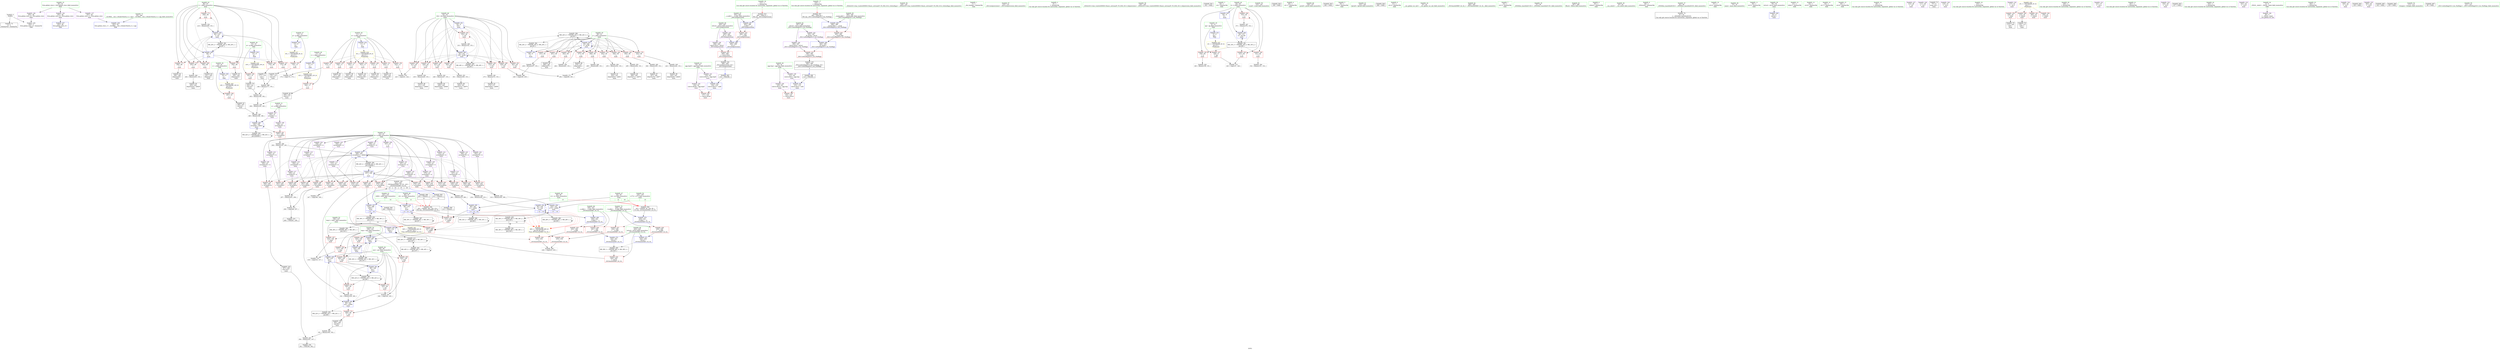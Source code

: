 digraph "SVFG" {
	label="SVFG";

	Node0x55c5a1594db0 [shape=record,color=grey,label="{NodeID: 0\nNullPtr}"];
	Node0x55c5a1594db0 -> Node0x55c5a15be130[style=solid];
	Node0x55c5a1594db0 -> Node0x55c5a15c9b70[style=solid];
	Node0x55c5a15d1940 [shape=record,color=grey,label="{NodeID: 360\n189 = Binary(186, 188, )\n}"];
	Node0x55c5a15d1940 -> Node0x55c5a15ca150[style=solid];
	Node0x55c5a15bf6b0 [shape=record,color=red,label="{NodeID: 194\n317\<--100\n\<--tmp\nmain\n}"];
	Node0x55c5a15bf6b0 -> Node0x55c5a15d2e40[style=solid];
	Node0x55c5a15bc7b0 [shape=record,color=purple,label="{NodeID: 111\n206\<--23\narrayidx31\<--b\nmain\n}"];
	Node0x55c5a15bc7b0 -> Node0x55c5a15ca220[style=solid];
	Node0x55c5a15ba930 [shape=record,color=green,label="{NodeID: 28\n15\<--16\nq\<--q_field_insensitive\nGlob }"];
	Node0x55c5a15ba930 -> Node0x55c5a15c3680[style=solid];
	Node0x55c5a15ba930 -> Node0x55c5a15c9670[style=solid];
	Node0x55c5a15c6bd0 [shape=record,color=black,label="{NodeID: 388\nMR_32V_2 = PHI(MR_32V_3, MR_32V_1, )\npts\{99 \}\n}"];
	Node0x55c5a15c6bd0 -> Node0x55c5a15ca8a0[style=dashed];
	Node0x55c5a15c6bd0 -> Node0x55c5a15c6bd0[style=dashed];
	Node0x55c5a15c0d70 [shape=record,color=red,label="{NodeID: 222\n406\<--402\n\<--__n.addr\n_ZSt12setprecisioni\n}"];
	Node0x55c5a15c0d70 -> Node0x55c5a15cb330[style=solid];
	Node0x55c5a15c28b0 [shape=record,color=purple,label="{NodeID: 139\n123\<--80\ncoerce.dive\<--agg.tmp\nmain\n}"];
	Node0x55c5a15c28b0 -> Node0x55c5a15c9d40[style=solid];
	Node0x55c5a15bd280 [shape=record,color=green,label="{NodeID: 56\n128\<--129\n_ZStlsIcSt11char_traitsIcEERSt13basic_ostreamIT_T0_ES6_St12_Setiosflags\<--_ZStlsIcSt11char_traitsIcEERSt13basic_ostreamIT_T0_ES6_St12_Setiosflags_field_insensitive\n}"];
	Node0x55c5a1607740 [shape=record,color=black,label="{NodeID: 499\n283 = PHI(421, )\n|{<s0>14}}"];
	Node0x55c5a1607740:s0 -> Node0x55c5a1608180[style=solid,color=red];
	Node0x55c5a15ed570 [shape=record,color=yellow,style=double,label="{NodeID: 416\n6V_1 = ENCHI(MR_6V_0)\npts\{12 \}\nFun[main]}"];
	Node0x55c5a15ed570 -> Node0x55c5a15c3000[style=dashed];
	Node0x55c5a15ed570 -> Node0x55c5a15c30d0[style=dashed];
	Node0x55c5a15ed570 -> Node0x55c5a15c31a0[style=dashed];
	Node0x55c5a15ed570 -> Node0x55c5a15c3270[style=dashed];
	Node0x55c5a15ed570 -> Node0x55c5a15c3340[style=dashed];
	Node0x55c5a15ed570 -> Node0x55c5a15c3410[style=dashed];
	Node0x55c5a15ed570 -> Node0x55c5a15c34e0[style=dashed];
	Node0x55c5a15ca490 [shape=record,color=blue,label="{NodeID: 250\n90\<--9\nj\<--\nmain\n}"];
	Node0x55c5a15ca490 -> Node0x55c5a15e8180[style=dashed];
	Node0x55c5a15c3f70 [shape=record,color=red,label="{NodeID: 167\n172\<--86\n\<--i\nmain\n}"];
	Node0x55c5a15c3f70 -> Node0x55c5a15d2fc0[style=solid];
	Node0x55c5a15beb50 [shape=record,color=black,label="{NodeID: 84\n199\<--198\nidxprom26\<--\nmain\n}"];
	Node0x55c5a15b6a50 [shape=record,color=green,label="{NodeID: 1\n7\<--1\n__dso_handle\<--dummyObj\nGlob }"];
	Node0x55c5a15d1ac0 [shape=record,color=grey,label="{NodeID: 361\n273 = Binary(272, 153, )\n}"];
	Node0x55c5a15d1ac0 -> Node0x55c5a15bf2a0[style=solid];
	Node0x55c5a15bf780 [shape=record,color=red,label="{NodeID: 195\n324\<--100\n\<--tmp\nmain\n}"];
	Node0x55c5a15bf780 -> Node0x55c5a15d23c0[style=solid];
	Node0x55c5a15bc880 [shape=record,color=purple,label="{NodeID: 112\n215\<--23\narrayidx33\<--b\nmain\n}"];
	Node0x55c5a15bc880 -> Node0x55c5a15bfe00[style=solid];
	Node0x55c5a15baa30 [shape=record,color=green,label="{NodeID: 29\n17\<--18\nr\<--r_field_insensitive\nGlob }"];
	Node0x55c5a15baa30 -> Node0x55c5a15c3750[style=solid];
	Node0x55c5a15baa30 -> Node0x55c5a15c9770[style=solid];
	Node0x55c5a15c70d0 [shape=record,color=black,label="{NodeID: 389\nMR_34V_2 = PHI(MR_34V_3, MR_34V_1, )\npts\{101 \}\n}"];
	Node0x55c5a15c70d0 -> Node0x55c5a15ca970[style=dashed];
	Node0x55c5a15c70d0 -> Node0x55c5a15c70d0[style=dashed];
	Node0x55c5a15c0e40 [shape=record,color=red,label="{NodeID: 223\n409\<--408\n\<--coerce.dive\n_ZSt12setprecisioni\n}"];
	Node0x55c5a15c0e40 -> Node0x55c5a15bc200[style=solid];
	Node0x55c5a15c2980 [shape=record,color=purple,label="{NodeID: 140\n125\<--80\ncoerce.dive3\<--agg.tmp\nmain\n}"];
	Node0x55c5a15c2980 -> Node0x55c5a15bfac0[style=solid];
	Node0x55c5a15bd380 [shape=record,color=green,label="{NodeID: 57\n132\<--133\n_ZSt12setprecisioni\<--_ZSt12setprecisioni_field_insensitive\n}"];
	Node0x55c5a1607880 [shape=record,color=black,label="{NodeID: 500\n286 = PHI(421, )\n}"];
	Node0x55c5a1607880 -> Node0x55c5a15c0550[style=solid];
	Node0x55c5a15ed650 [shape=record,color=yellow,style=double,label="{NodeID: 417\n8V_1 = ENCHI(MR_8V_0)\npts\{14 \}\nFun[main]}"];
	Node0x55c5a15ed650 -> Node0x55c5a15c35b0[style=dashed];
	Node0x55c5a15ca560 [shape=record,color=blue,label="{NodeID: 251\n92\<--9\ni34\<--\nmain\n}"];
	Node0x55c5a15ca560 -> Node0x55c5a15c4ee0[style=dashed];
	Node0x55c5a15ca560 -> Node0x55c5a15c4fb0[style=dashed];
	Node0x55c5a15ca560 -> Node0x55c5a15c5080[style=dashed];
	Node0x55c5a15ca560 -> Node0x55c5a15c5150[style=dashed];
	Node0x55c5a15ca560 -> Node0x55c5a15c5220[style=dashed];
	Node0x55c5a15ca560 -> Node0x55c5a15c52f0[style=dashed];
	Node0x55c5a15ca560 -> Node0x55c5a15bf510[style=dashed];
	Node0x55c5a15ca560 -> Node0x55c5a15bf5e0[style=dashed];
	Node0x55c5a15ca560 -> Node0x55c5a15cae50[style=dashed];
	Node0x55c5a15ca560 -> Node0x55c5a15c5cd0[style=dashed];
	Node0x55c5a15c4040 [shape=record,color=red,label="{NodeID: 168\n176\<--86\n\<--i\nmain\n}"];
	Node0x55c5a15c4040 -> Node0x55c5a15be5a0[style=solid];
	Node0x55c5a15bec20 [shape=record,color=black,label="{NodeID: 85\n205\<--204\nidxprom30\<--add29\nmain\n}"];
	Node0x55c5a1599cc0 [shape=record,color=green,label="{NodeID: 2\n9\<--1\n\<--dummyObj\nCan only get source location for instruction, argument, global var or function.}"];
	Node0x55c5a15d1c40 [shape=record,color=grey,label="{NodeID: 362\n310 = Binary(304, 309, )\n}"];
	Node0x55c5a15d1c40 -> Node0x55c5a15cab10[style=solid];
	Node0x55c5a15bf850 [shape=record,color=red,label="{NodeID: 196\n328\<--100\n\<--tmp\nmain\n}"];
	Node0x55c5a15bf850 -> Node0x55c5a15cad80[style=solid];
	Node0x55c5a15bc950 [shape=record,color=purple,label="{NodeID: 113\n227\<--23\narrayidx39\<--b\nmain\n}"];
	Node0x55c5a15bc950 -> Node0x55c5a15bfed0[style=solid];
	Node0x55c5a15bab30 [shape=record,color=green,label="{NodeID: 30\n19\<--20\ns\<--s_field_insensitive\nGlob }"];
	Node0x55c5a15bab30 -> Node0x55c5a15c3820[style=solid];
	Node0x55c5a15bab30 -> Node0x55c5a15c9870[style=solid];
	Node0x55c5a15c71c0 [shape=record,color=black,label="{NodeID: 390\nMR_36V_2 = PHI(MR_36V_3, MR_36V_1, )\npts\{103 \}\n}"];
	Node0x55c5a15c71c0 -> Node0x55c5a15e9f80[style=dashed];
	Node0x55c5a15c0f10 [shape=record,color=red,label="{NodeID: 224\n444\<--424\n\<--retval\n_ZSt3maxIxERKT_S2_S2_\n}"];
	Node0x55c5a15c0f10 -> Node0x55c5a15bc2d0[style=solid];
	Node0x55c5a15c2a50 [shape=record,color=purple,label="{NodeID: 141\n134\<--82\ncoerce.dive7\<--agg.tmp5\nmain\n}"];
	Node0x55c5a15c2a50 -> Node0x55c5a15c9e10[style=solid];
	Node0x55c5a15bd480 [shape=record,color=green,label="{NodeID: 58\n139\<--140\n_ZStlsIcSt11char_traitsIcEERSt13basic_ostreamIT_T0_ES6_St13_Setprecision\<--_ZStlsIcSt11char_traitsIcEERSt13basic_ostreamIT_T0_ES6_St13_Setprecision_field_insensitive\n}"];
	Node0x55c5a16079c0 [shape=record,color=black,label="{NodeID: 501\n162 = PHI()\n}"];
	Node0x55c5a15ed730 [shape=record,color=yellow,style=double,label="{NodeID: 418\n10V_1 = ENCHI(MR_10V_0)\npts\{16 \}\nFun[main]}"];
	Node0x55c5a15ed730 -> Node0x55c5a15c3680[style=dashed];
	Node0x55c5a15ca630 [shape=record,color=blue,label="{NodeID: 252\n94\<--234\ns2\<--sub\nmain\n|{|<s4>14|<s5>16}}"];
	Node0x55c5a15ca630 -> Node0x55c5a15c0550[style=dashed];
	Node0x55c5a15ca630 -> Node0x55c5a15c0890[style=dashed];
	Node0x55c5a15ca630 -> Node0x55c5a15ca630[style=dashed];
	Node0x55c5a15ca630 -> Node0x55c5a15c61d0[style=dashed];
	Node0x55c5a15ca630:s4 -> Node0x55c5a15e6170[style=dashed,color=red];
	Node0x55c5a15ca630:s5 -> Node0x55c5a15e6170[style=dashed,color=red];
	Node0x55c5a15c4110 [shape=record,color=red,label="{NodeID: 169\n190\<--86\n\<--i\nmain\n}"];
	Node0x55c5a15c4110 -> Node0x55c5a15be9b0[style=solid];
	Node0x55c5a15becf0 [shape=record,color=black,label="{NodeID: 86\n214\<--213\nidxprom32\<--\nmain\n}"];
	Node0x55c5a15b8c40 [shape=record,color=green,label="{NodeID: 3\n26\<--1\n.str\<--dummyObj\nGlob }"];
	Node0x55c5a15d1dc0 [shape=record,color=grey,label="{NodeID: 363\n160 = Binary(159, 153, )\n}"];
	Node0x55c5a15bf920 [shape=record,color=red,label="{NodeID: 197\n316\<--106\n\<--tmp1\nmain\n}"];
	Node0x55c5a15bf920 -> Node0x55c5a15d2e40[style=solid];
	Node0x55c5a15bca20 [shape=record,color=purple,label="{NodeID: 114\n232\<--23\narrayidx42\<--b\nmain\n}"];
	Node0x55c5a15bca20 -> Node0x55c5a15bffa0[style=solid];
	Node0x55c5a15bac30 [shape=record,color=green,label="{NodeID: 31\n21\<--22\na\<--a_field_insensitive\nGlob }"];
	Node0x55c5a15bac30 -> Node0x55c5a15bc470[style=solid];
	Node0x55c5a15bac30 -> Node0x55c5a15bc540[style=solid];
	Node0x55c5a15c72b0 [shape=record,color=black,label="{NodeID: 391\nMR_38V_2 = PHI(MR_38V_3, MR_38V_1, )\npts\{105 \}\n}"];
	Node0x55c5a15c72b0 -> Node0x55c5a15ea480[style=dashed];
	Node0x55c5a15c0fe0 [shape=record,color=red,label="{NodeID: 225\n432\<--426\n\<--__a.addr\n_ZSt3maxIxERKT_S2_S2_\n}"];
	Node0x55c5a15c0fe0 -> Node0x55c5a15c1320[style=solid];
	Node0x55c5a15c2b20 [shape=record,color=purple,label="{NodeID: 142\n136\<--82\ncoerce.dive8\<--agg.tmp5\nmain\n}"];
	Node0x55c5a15c2b20 -> Node0x55c5a15bfb90[style=solid];
	Node0x55c5a15bd580 [shape=record,color=green,label="{NodeID: 59\n143\<--144\nscanf\<--scanf_field_insensitive\n}"];
	Node0x55c5a1607a90 [shape=record,color=black,label="{NodeID: 502\n166 = PHI()\n}"];
	Node0x55c5a15ed810 [shape=record,color=yellow,style=double,label="{NodeID: 419\n12V_1 = ENCHI(MR_12V_0)\npts\{18 \}\nFun[main]}"];
	Node0x55c5a15ed810 -> Node0x55c5a15c3750[style=dashed];
	Node0x55c5a11b4060 [shape=record,color=black,label="{NodeID: 336\n361 = PHI(358, 362, )\n}"];
	Node0x55c5a15ca700 [shape=record,color=blue,label="{NodeID: 253\n90\<--264\nj\<--inc56\nmain\n}"];
	Node0x55c5a15ca700 -> Node0x55c5a15c4790[style=dashed];
	Node0x55c5a15ca700 -> Node0x55c5a15c4860[style=dashed];
	Node0x55c5a15ca700 -> Node0x55c5a15c4930[style=dashed];
	Node0x55c5a15ca700 -> Node0x55c5a15c4a00[style=dashed];
	Node0x55c5a15ca700 -> Node0x55c5a15c4ad0[style=dashed];
	Node0x55c5a15ca700 -> Node0x55c5a15c4ba0[style=dashed];
	Node0x55c5a15ca700 -> Node0x55c5a15c4c70[style=dashed];
	Node0x55c5a15ca700 -> Node0x55c5a15c4d40[style=dashed];
	Node0x55c5a15ca700 -> Node0x55c5a15c4e10[style=dashed];
	Node0x55c5a15ca700 -> Node0x55c5a15ca700[style=dashed];
	Node0x55c5a15ca700 -> Node0x55c5a15e8180[style=dashed];
	Node0x55c5a15c41e0 [shape=record,color=red,label="{NodeID: 170\n194\<--86\n\<--i\nmain\n}"];
	Node0x55c5a15c41e0 -> Node0x55c5a15bea80[style=solid];
	Node0x55c5a15bedc0 [shape=record,color=black,label="{NodeID: 87\n226\<--225\nidxprom38\<--\nmain\n}"];
	Node0x55c5a15b8cd0 [shape=record,color=green,label="{NodeID: 4\n28\<--1\n.str.1\<--dummyObj\nGlob }"];
	Node0x55c5a15d1f40 [shape=record,color=grey,label="{NodeID: 364\n152 = Binary(151, 153, )\n}"];
	Node0x55c5a15bf9f0 [shape=record,color=red,label="{NodeID: 198\n320\<--106\n\<--tmp1\nmain\n}"];
	Node0x55c5a15bf9f0 -> Node0x55c5a15cacb0[style=solid];
	Node0x55c5a15bcaf0 [shape=record,color=purple,label="{NodeID: 115\n245\<--23\narrayidx47\<--b\nmain\n}"];
	Node0x55c5a15bcaf0 -> Node0x55c5a15c0070[style=solid];
	Node0x55c5a15bad30 [shape=record,color=green,label="{NodeID: 32\n23\<--25\nb\<--b_field_insensitive\nGlob }"];
	Node0x55c5a15bad30 -> Node0x55c5a15bc610[style=solid];
	Node0x55c5a15bad30 -> Node0x55c5a15bc6e0[style=solid];
	Node0x55c5a15bad30 -> Node0x55c5a15bc7b0[style=solid];
	Node0x55c5a15bad30 -> Node0x55c5a15bc880[style=solid];
	Node0x55c5a15bad30 -> Node0x55c5a15bc950[style=solid];
	Node0x55c5a15bad30 -> Node0x55c5a15bca20[style=solid];
	Node0x55c5a15bad30 -> Node0x55c5a15bcaf0[style=solid];
	Node0x55c5a15bad30 -> Node0x55c5a15c1570[style=solid];
	Node0x55c5a15bad30 -> Node0x55c5a15c1640[style=solid];
	Node0x55c5a15bad30 -> Node0x55c5a15c1710[style=solid];
	Node0x55c5a15bad30 -> Node0x55c5a15c17e0[style=solid];
	Node0x55c5a15bad30 -> Node0x55c5a15c18b0[style=solid];
	Node0x55c5a15bad30 -> Node0x55c5a15c1980[style=solid];
	Node0x55c5a15bad30 -> Node0x55c5a15c1a50[style=solid];
	Node0x55c5a15bad30 -> Node0x55c5a15c1b20[style=solid];
	Node0x55c5a15bad30 -> Node0x55c5a15c1bf0[style=solid];
	Node0x55c5a15bad30 -> Node0x55c5a15c1cc0[style=solid];
	Node0x55c5a15bad30 -> Node0x55c5a15c1d90[style=solid];
	Node0x55c5a15e67c0 [shape=record,color=black,label="{NodeID: 392\nMR_40V_2 = PHI(MR_40V_3, MR_40V_1, )\npts\{107 \}\n}"];
	Node0x55c5a15e67c0 -> Node0x55c5a15cabe0[style=dashed];
	Node0x55c5a15e67c0 -> Node0x55c5a15e67c0[style=dashed];
	Node0x55c5a15e67c0 -> Node0x55c5a15ec280[style=dashed];
	Node0x55c5a15c10b0 [shape=record,color=red,label="{NodeID: 226\n441\<--426\n\<--__a.addr\n_ZSt3maxIxERKT_S2_S2_\n}"];
	Node0x55c5a15c10b0 -> Node0x55c5a15cb670[style=solid];
	Node0x55c5a15c2bf0 [shape=record,color=purple,label="{NodeID: 143\n392\<--387\n_M_mask\<--retval\n_ZSt11setiosflagsSt13_Ios_Fmtflags\n}"];
	Node0x55c5a15c2bf0 -> Node0x55c5a15cb190[style=solid];
	Node0x55c5a15bd680 [shape=record,color=green,label="{NodeID: 60\n156\<--157\nprintf\<--printf_field_insensitive\n}"];
	Node0x55c5a1607b60 [shape=record,color=black,label="{NodeID: 503\n364 = PHI()\n}"];
	Node0x55c5a15ed8f0 [shape=record,color=yellow,style=double,label="{NodeID: 420\n14V_1 = ENCHI(MR_14V_0)\npts\{20 \}\nFun[main]}"];
	Node0x55c5a15ed8f0 -> Node0x55c5a15c3820[style=dashed];
	Node0x55c5a15cf2a0 [shape=record,color=black,label="{NodeID: 337\n260 = PHI(261, 258, )\n}"];
	Node0x55c5a15ca7d0 [shape=record,color=blue,label="{NodeID: 254\n96\<--270\ns0\<--\nmain\n|{|<s4>13|<s5>14|<s6>16}}"];
	Node0x55c5a15ca7d0 -> Node0x55c5a15c0550[style=dashed];
	Node0x55c5a15ca7d0 -> Node0x55c5a15c0890[style=dashed];
	Node0x55c5a15ca7d0 -> Node0x55c5a15ca7d0[style=dashed];
	Node0x55c5a15ca7d0 -> Node0x55c5a15c66d0[style=dashed];
	Node0x55c5a15ca7d0:s4 -> Node0x55c5a15e6090[style=dashed,color=red];
	Node0x55c5a15ca7d0:s5 -> Node0x55c5a15e6090[style=dashed,color=red];
	Node0x55c5a15ca7d0:s6 -> Node0x55c5a15e6090[style=dashed,color=red];
	Node0x55c5a15c42b0 [shape=record,color=red,label="{NodeID: 171\n198\<--86\n\<--i\nmain\n}"];
	Node0x55c5a15c42b0 -> Node0x55c5a15beb50[style=solid];
	Node0x55c5a15bee90 [shape=record,color=black,label="{NodeID: 88\n231\<--230\nidxprom41\<--add40\nmain\n}"];
	Node0x55c5a15b8d60 [shape=record,color=green,label="{NodeID: 5\n30\<--1\nstdin\<--dummyObj\nGlob }"];
	Node0x55c5a15d20c0 [shape=record,color=grey,label="{NodeID: 365\n306 = Binary(305, 153, )\n}"];
	Node0x55c5a15d20c0 -> Node0x55c5a15bbc50[style=solid];
	Node0x55c5a15bfac0 [shape=record,color=red,label="{NodeID: 199\n126\<--125\n\<--coerce.dive3\nmain\n}"];
	Node0x55c5a15c1570 [shape=record,color=purple,label="{NodeID: 116\n250\<--23\narrayidx50\<--b\nmain\n}"];
	Node0x55c5a15c1570 -> Node0x55c5a15c0140[style=solid];
	Node0x55c5a15bae30 [shape=record,color=green,label="{NodeID: 33\n48\<--52\nllvm.global_ctors\<--llvm.global_ctors_field_insensitive\nGlob }"];
	Node0x55c5a15bae30 -> Node0x55c5a15c25b0[style=solid];
	Node0x55c5a15bae30 -> Node0x55c5a15c26b0[style=solid];
	Node0x55c5a15bae30 -> Node0x55c5a15c27b0[style=solid];
	Node0x55c5a15e6880 [shape=record,color=black,label="{NodeID: 393\nMR_42V_2 = PHI(MR_42V_3, MR_42V_1, )\npts\{220000 \}\n}"];
	Node0x55c5a15e6880 -> Node0x55c5a15ca150[style=dashed];
	Node0x55c5a15e6880 -> Node0x55c5a15e6880[style=dashed];
	Node0x55c5a15c1180 [shape=record,color=red,label="{NodeID: 227\n434\<--428\n\<--__b.addr\n_ZSt3maxIxERKT_S2_S2_\n}"];
	Node0x55c5a15c1180 -> Node0x55c5a15c13f0[style=solid];
	Node0x55c5a15c2cc0 [shape=record,color=purple,label="{NodeID: 144\n395\<--387\ncoerce.dive\<--retval\n_ZSt11setiosflagsSt13_Ios_Fmtflags\n}"];
	Node0x55c5a15c2cc0 -> Node0x55c5a15c0ca0[style=solid];
	Node0x55c5a15bd780 [shape=record,color=green,label="{NodeID: 61\n163\<--164\nfprintf\<--fprintf_field_insensitive\n}"];
	Node0x55c5a1607c30 [shape=record,color=black,label="{NodeID: 504\n366 = PHI()\n}"];
	Node0x55c5a15cf840 [shape=record,color=grey,label="{NodeID: 338\n230 = Binary(229, 153, )\n}"];
	Node0x55c5a15cf840 -> Node0x55c5a15bee90[style=solid];
	Node0x55c5a15ca8a0 [shape=record,color=blue,label="{NodeID: 255\n98\<--281\ns1\<--sub64\nmain\n|{|<s4>13|<s5>14|<s6>16}}"];
	Node0x55c5a15ca8a0 -> Node0x55c5a15c0550[style=dashed];
	Node0x55c5a15ca8a0 -> Node0x55c5a15c0890[style=dashed];
	Node0x55c5a15ca8a0 -> Node0x55c5a15ca8a0[style=dashed];
	Node0x55c5a15ca8a0 -> Node0x55c5a15c6bd0[style=dashed];
	Node0x55c5a15ca8a0:s4 -> Node0x55c5a15e6170[style=dashed,color=red];
	Node0x55c5a15ca8a0:s5 -> Node0x55c5a15e6170[style=dashed,color=red];
	Node0x55c5a15ca8a0:s6 -> Node0x55c5a15e6170[style=dashed,color=red];
	Node0x55c5a15c4380 [shape=record,color=red,label="{NodeID: 172\n203\<--86\n\<--i\nmain\n}"];
	Node0x55c5a15c4380 -> Node0x55c5a15d08c0[style=solid];
	Node0x55c5a15bef60 [shape=record,color=black,label="{NodeID: 89\n244\<--243\nidxprom46\<--add45\nmain\n}"];
	Node0x55c5a15b8df0 [shape=record,color=green,label="{NodeID: 6\n31\<--1\n.str.2\<--dummyObj\nGlob }"];
	Node0x55c5a15d2240 [shape=record,color=grey,label="{NodeID: 366\n180 = Binary(177, 179, )\n}"];
	Node0x55c5a15d2240 -> Node0x55c5a15cfcc0[style=solid];
	Node0x55c5a15bfb90 [shape=record,color=red,label="{NodeID: 200\n137\<--136\n\<--coerce.dive8\nmain\n}"];
	Node0x55c5a15c1640 [shape=record,color=purple,label="{NodeID: 117\n255\<--23\narrayidx53\<--b\nmain\n}"];
	Node0x55c5a15c1640 -> Node0x55c5a15c0210[style=solid];
	Node0x55c5a15baf30 [shape=record,color=green,label="{NodeID: 34\n53\<--54\n__cxx_global_var_init\<--__cxx_global_var_init_field_insensitive\n}"];
	Node0x55c5a15e6d80 [shape=record,color=black,label="{NodeID: 394\nMR_44V_2 = PHI(MR_44V_4, MR_44V_1, )\npts\{250000 \}\n}"];
	Node0x55c5a15e6d80 -> Node0x55c5a15c9fb0[style=dashed];
	Node0x55c5a15c1250 [shape=record,color=red,label="{NodeID: 228\n438\<--428\n\<--__b.addr\n_ZSt3maxIxERKT_S2_S2_\n}"];
	Node0x55c5a15c1250 -> Node0x55c5a15cb5a0[style=solid];
	Node0x55c5a15c2d90 [shape=record,color=purple,label="{NodeID: 145\n405\<--400\n_M_n\<--retval\n_ZSt12setprecisioni\n}"];
	Node0x55c5a15c2d90 -> Node0x55c5a15cb330[style=solid];
	Node0x55c5a15bd880 [shape=record,color=green,label="{NodeID: 62\n284\<--285\n_ZSt3maxIxERKT_S2_S2_\<--_ZSt3maxIxERKT_S2_S2__field_insensitive\n}"];
	Node0x55c5a1607d00 [shape=record,color=black,label="{NodeID: 505\n312 = PHI(421, )\n|{<s0>16}}"];
	Node0x55c5a1607d00:s0 -> Node0x55c5a1608180[style=solid,color=red];
	Node0x55c5a15cf9c0 [shape=record,color=grey,label="{NodeID: 339\n186 = Binary(183, 185, )\n}"];
	Node0x55c5a15cf9c0 -> Node0x55c5a15d1940[style=solid];
	Node0x55c5a15ca970 [shape=record,color=blue,label="{NodeID: 256\n100\<--287\ntmp\<--\nmain\n}"];
	Node0x55c5a15ca970 -> Node0x55c5a15bf6b0[style=dashed];
	Node0x55c5a15ca970 -> Node0x55c5a15bf780[style=dashed];
	Node0x55c5a15ca970 -> Node0x55c5a15bf850[style=dashed];
	Node0x55c5a15ca970 -> Node0x55c5a15ca970[style=dashed];
	Node0x55c5a15ca970 -> Node0x55c5a15cacb0[style=dashed];
	Node0x55c5a15ca970 -> Node0x55c5a15c70d0[style=dashed];
	Node0x55c5a15c4450 [shape=record,color=red,label="{NodeID: 173\n209\<--86\n\<--i\nmain\n}"];
	Node0x55c5a15c4450 -> Node0x55c5a15d0d40[style=solid];
	Node0x55c5a15bf030 [shape=record,color=black,label="{NodeID: 90\n249\<--248\nidxprom49\<--add48\nmain\n}"];
	Node0x55c5a15b9630 [shape=record,color=green,label="{NodeID: 7\n33\<--1\n.str.3\<--dummyObj\nGlob }"];
	Node0x55c5a15d23c0 [shape=record,color=grey,label="{NodeID: 367\n326 = cmp(324, 325, )\n}"];
	Node0x55c5a15bfc60 [shape=record,color=red,label="{NodeID: 201\n197\<--196\n\<--arrayidx25\nmain\n}"];
	Node0x55c5a15bfc60 -> Node0x55c5a15d1340[style=solid];
	Node0x55c5a15c1710 [shape=record,color=purple,label="{NodeID: 118\n269\<--23\narrayidx58\<--b\nmain\n}"];
	Node0x55c5a15c1710 -> Node0x55c5a15c02e0[style=solid];
	Node0x55c5a15bb030 [shape=record,color=green,label="{NodeID: 35\n57\<--58\n_ZNSt8ios_base4InitC1Ev\<--_ZNSt8ios_base4InitC1Ev_field_insensitive\n}"];
	Node0x55c5a15e7280 [shape=record,color=black,label="{NodeID: 395\nMR_58V_3 = PHI(MR_58V_4, MR_58V_2, )\npts\{425 \}\n}"];
	Node0x55c5a15e7280 -> Node0x55c5a15c0f10[style=dashed];
	Node0x55c5a15c1320 [shape=record,color=red,label="{NodeID: 229\n433\<--432\n\<--\n_ZSt3maxIxERKT_S2_S2_\n}"];
	Node0x55c5a15c1320 -> Node0x55c5a15d26c0[style=solid];
	Node0x55c5a15c2e60 [shape=record,color=purple,label="{NodeID: 146\n408\<--400\ncoerce.dive\<--retval\n_ZSt12setprecisioni\n}"];
	Node0x55c5a15c2e60 -> Node0x55c5a15c0e40[style=solid];
	Node0x55c5a15bd980 [shape=record,color=green,label="{NodeID: 63\n367\<--368\nfflush\<--fflush_field_insensitive\n}"];
	Node0x55c5a1607f00 [shape=record,color=black,label="{NodeID: 506\n313 = PHI(421, )\n}"];
	Node0x55c5a1607f00 -> Node0x55c5a15c0890[style=solid];
	Node0x55c5a15cfb40 [shape=record,color=grey,label="{NodeID: 340\n234 = Binary(228, 233, )\n}"];
	Node0x55c5a15cfb40 -> Node0x55c5a15ca630[style=solid];
	Node0x55c5a15caa40 [shape=record,color=blue,label="{NodeID: 257\n102\<--298\ns069\<--\nmain\n|{|<s2>15|<s3>16}}"];
	Node0x55c5a15caa40 -> Node0x55c5a15c0890[style=dashed];
	Node0x55c5a15caa40 -> Node0x55c5a15e9f80[style=dashed];
	Node0x55c5a15caa40:s2 -> Node0x55c5a15e6090[style=dashed,color=red];
	Node0x55c5a15caa40:s3 -> Node0x55c5a15e6090[style=dashed,color=red];
	Node0x55c5a15c4520 [shape=record,color=red,label="{NodeID: 174\n325\<--88\n\<--ans\nmain\n}"];
	Node0x55c5a15c4520 -> Node0x55c5a15d23c0[style=solid];
	Node0x55c5a15bf100 [shape=record,color=black,label="{NodeID: 91\n254\<--253\nidxprom52\<--add51\nmain\n}"];
	Node0x55c5a15b96c0 [shape=record,color=green,label="{NodeID: 8\n35\<--1\nstdout\<--dummyObj\nGlob }"];
	Node0x55c5a15d2540 [shape=record,color=grey,label="{NodeID: 368\n240 = cmp(238, 239, )\n}"];
	Node0x55c5a15bfd30 [shape=record,color=red,label="{NodeID: 202\n201\<--200\n\<--arrayidx27\nmain\n}"];
	Node0x55c5a15bfd30 -> Node0x55c5a15d1340[style=solid];
	Node0x55c5a15c17e0 [shape=record,color=purple,label="{NodeID: 119\n275\<--23\narrayidx61\<--b\nmain\n}"];
	Node0x55c5a15c17e0 -> Node0x55c5a15c03b0[style=solid];
	Node0x55c5a15bb130 [shape=record,color=green,label="{NodeID: 36\n63\<--64\n__cxa_atexit\<--__cxa_atexit_field_insensitive\n}"];
	Node0x55c5a15c13f0 [shape=record,color=red,label="{NodeID: 230\n435\<--434\n\<--\n_ZSt3maxIxERKT_S2_S2_\n}"];
	Node0x55c5a15c13f0 -> Node0x55c5a15d26c0[style=solid];
	Node0x55c5a15c2f30 [shape=record,color=red,label="{NodeID: 147\n148\<--8\n\<--qq\nmain\n}"];
	Node0x55c5a15c2f30 -> Node0x55c5a15d2cc0[style=solid];
	Node0x55c5a15bda80 [shape=record,color=green,label="{NodeID: 64\n387\<--388\nretval\<--retval_field_insensitive\n_ZSt11setiosflagsSt13_Ios_Fmtflags\n}"];
	Node0x55c5a15bda80 -> Node0x55c5a15c2bf0[style=solid];
	Node0x55c5a15bda80 -> Node0x55c5a15c2cc0[style=solid];
	Node0x55c5a1608040 [shape=record,color=black,label="{NodeID: 507\n386 = PHI(120, )\n0th arg _ZSt11setiosflagsSt13_Ios_Fmtflags }"];
	Node0x55c5a1608040 -> Node0x55c5a15cb0c0[style=solid];
	Node0x55c5a15cfcc0 [shape=record,color=grey,label="{NodeID: 341\n183 = Binary(180, 182, )\n}"];
	Node0x55c5a15cfcc0 -> Node0x55c5a15cf9c0[style=solid];
	Node0x55c5a15cab10 [shape=record,color=blue,label="{NodeID: 258\n104\<--310\ns173\<--sub80\nmain\n|{|<s2>15|<s3>16}}"];
	Node0x55c5a15cab10 -> Node0x55c5a15c0890[style=dashed];
	Node0x55c5a15cab10 -> Node0x55c5a15ea480[style=dashed];
	Node0x55c5a15cab10:s2 -> Node0x55c5a15e6170[style=dashed,color=red];
	Node0x55c5a15cab10:s3 -> Node0x55c5a15e6170[style=dashed,color=red];
	Node0x55c5a15c45f0 [shape=record,color=red,label="{NodeID: 175\n340\<--88\n\<--ans\nmain\n}"];
	Node0x55c5a15c45f0 -> Node0x55c5a15d0bc0[style=solid];
	Node0x55c5a15bf1d0 [shape=record,color=black,label="{NodeID: 92\n268\<--267\nidxprom57\<--\nmain\n}"];
	Node0x55c5a15b9750 [shape=record,color=green,label="{NodeID: 9\n36\<--1\n_ZSt4cout\<--dummyObj\nGlob }"];
	Node0x55c5a15d26c0 [shape=record,color=grey,label="{NodeID: 369\n436 = cmp(433, 435, )\n}"];
	Node0x55c5a15bfe00 [shape=record,color=red,label="{NodeID: 203\n216\<--215\n\<--arrayidx33\nmain\n}"];
	Node0x55c5a15bfe00 -> Node0x55c5a15ca3c0[style=solid];
	Node0x55c5a15c18b0 [shape=record,color=purple,label="{NodeID: 120\n279\<--23\narrayidx63\<--b\nmain\n}"];
	Node0x55c5a15c18b0 -> Node0x55c5a15c0480[style=solid];
	Node0x55c5a15bb230 [shape=record,color=green,label="{NodeID: 37\n62\<--68\n_ZNSt8ios_base4InitD1Ev\<--_ZNSt8ios_base4InitD1Ev_field_insensitive\n}"];
	Node0x55c5a15bb230 -> Node0x55c5a15be300[style=solid];
	Node0x55c5a15c93e0 [shape=record,color=blue,label="{NodeID: 231\n8\<--9\nqq\<--\nGlob }"];
	Node0x55c5a15c93e0 -> Node0x55c5a15ed490[style=dashed];
	Node0x55c5a15c3000 [shape=record,color=red,label="{NodeID: 148\n173\<--11\n\<--n\nmain\n}"];
	Node0x55c5a15c3000 -> Node0x55c5a15d2fc0[style=solid];
	Node0x55c5a15bdb50 [shape=record,color=green,label="{NodeID: 65\n389\<--390\n__mask.addr\<--__mask.addr_field_insensitive\n_ZSt11setiosflagsSt13_Ios_Fmtflags\n}"];
	Node0x55c5a15bdb50 -> Node0x55c5a15c0bd0[style=solid];
	Node0x55c5a15bdb50 -> Node0x55c5a15cb0c0[style=solid];
	Node0x55c5a1608180 [shape=record,color=black,label="{NodeID: 508\n422 = PHI(96, 283, 102, 312, )\n0th arg _ZSt3maxIxERKT_S2_S2_ }"];
	Node0x55c5a1608180 -> Node0x55c5a15cb400[style=solid];
	Node0x55c5a15cfe40 [shape=record,color=grey,label="{NodeID: 342\n358 = Binary(351, 357, )\n}"];
	Node0x55c5a15cfe40 -> Node0x55c5a11b4060[style=solid];
	Node0x55c5a15cabe0 [shape=record,color=blue,label="{NodeID: 259\n106\<--314\ntmp1\<--\nmain\n}"];
	Node0x55c5a15cabe0 -> Node0x55c5a15bf920[style=dashed];
	Node0x55c5a15cabe0 -> Node0x55c5a15bf9f0[style=dashed];
	Node0x55c5a15cabe0 -> Node0x55c5a15ec280[style=dashed];
	Node0x55c5a15c46c0 [shape=record,color=red,label="{NodeID: 176\n349\<--88\n\<--ans\nmain\n}"];
	Node0x55c5a15c46c0 -> Node0x55c5a15bbec0[style=solid];
	Node0x55c5a15bf2a0 [shape=record,color=black,label="{NodeID: 93\n274\<--273\nidxprom60\<--add59\nmain\n}"];
	Node0x55c5a15b97e0 [shape=record,color=green,label="{NodeID: 10\n37\<--1\n.str.4\<--dummyObj\nGlob }"];
	Node0x55c5a15d2840 [shape=record,color=grey,label="{NodeID: 370\n347 = cmp(346, 169, )\n}"];
	Node0x55c5a15bfed0 [shape=record,color=red,label="{NodeID: 204\n228\<--227\n\<--arrayidx39\nmain\n}"];
	Node0x55c5a15bfed0 -> Node0x55c5a15cfb40[style=solid];
	Node0x55c5a15c1980 [shape=record,color=purple,label="{NodeID: 121\n297\<--23\narrayidx72\<--b\nmain\n}"];
	Node0x55c5a15c1980 -> Node0x55c5a15c0620[style=solid];
	Node0x55c5a15bb330 [shape=record,color=green,label="{NodeID: 38\n75\<--76\nmain\<--main_field_insensitive\n}"];
	Node0x55c5a15e8180 [shape=record,color=black,label="{NodeID: 398\nMR_24V_4 = PHI(MR_24V_5, MR_24V_3, )\npts\{91 \}\n}"];
	Node0x55c5a15e8180 -> Node0x55c5a15c4790[style=dashed];
	Node0x55c5a15e8180 -> Node0x55c5a15c4860[style=dashed];
	Node0x55c5a15e8180 -> Node0x55c5a15c4930[style=dashed];
	Node0x55c5a15e8180 -> Node0x55c5a15c4a00[style=dashed];
	Node0x55c5a15e8180 -> Node0x55c5a15c4ad0[style=dashed];
	Node0x55c5a15e8180 -> Node0x55c5a15c4ba0[style=dashed];
	Node0x55c5a15e8180 -> Node0x55c5a15c4c70[style=dashed];
	Node0x55c5a15e8180 -> Node0x55c5a15c4d40[style=dashed];
	Node0x55c5a15e8180 -> Node0x55c5a15c4e10[style=dashed];
	Node0x55c5a15e8180 -> Node0x55c5a15ca700[style=dashed];
	Node0x55c5a15e8180 -> Node0x55c5a15c57d0[style=dashed];
	Node0x55c5a15e8180 -> Node0x55c5a15e8180[style=dashed];
	Node0x55c5a15c9470 [shape=record,color=blue,label="{NodeID: 232\n11\<--9\nn\<--\nGlob }"];
	Node0x55c5a15c9470 -> Node0x55c5a15ed570[style=dashed];
	Node0x55c5a15c30d0 [shape=record,color=red,label="{NodeID: 149\n213\<--11\n\<--n\nmain\n}"];
	Node0x55c5a15c30d0 -> Node0x55c5a15becf0[style=solid];
	Node0x55c5a15bdc20 [shape=record,color=green,label="{NodeID: 66\n400\<--401\nretval\<--retval_field_insensitive\n_ZSt12setprecisioni\n}"];
	Node0x55c5a15bdc20 -> Node0x55c5a15c2d90[style=solid];
	Node0x55c5a15bdc20 -> Node0x55c5a15c2e60[style=solid];
	Node0x55c5a1608530 [shape=record,color=black,label="{NodeID: 509\n423 = PHI(98, 94, 104, 94, )\n1st arg _ZSt3maxIxERKT_S2_S2_ }"];
	Node0x55c5a1608530 -> Node0x55c5a15cb4d0[style=solid];
	Node0x55c5a15cffc0 [shape=record,color=grey,label="{NodeID: 343\n248 = Binary(247, 153, )\n}"];
	Node0x55c5a15cffc0 -> Node0x55c5a15bf030[style=solid];
	Node0x55c5a15cacb0 [shape=record,color=blue,label="{NodeID: 260\n100\<--320\ntmp\<--\nmain\n}"];
	Node0x55c5a15cacb0 -> Node0x55c5a15bf780[style=dashed];
	Node0x55c5a15cacb0 -> Node0x55c5a15bf850[style=dashed];
	Node0x55c5a15cacb0 -> Node0x55c5a15ca970[style=dashed];
	Node0x55c5a15cacb0 -> Node0x55c5a15c70d0[style=dashed];
	Node0x55c5a15c4790 [shape=record,color=red,label="{NodeID: 177\n237\<--90\n\<--j\nmain\n}"];
	Node0x55c5a15c4790 -> Node0x55c5a15d0140[style=solid];
	Node0x55c5a15bf370 [shape=record,color=black,label="{NodeID: 94\n278\<--277\nidxprom62\<--\nmain\n}"];
	Node0x55c5a15b9870 [shape=record,color=green,label="{NodeID: 11\n39\<--1\n.str.5\<--dummyObj\nGlob }"];
	Node0x55c5a15d29c0 [shape=record,color=grey,label="{NodeID: 371\n292 = cmp(290, 291, )\n}"];
	Node0x55c5a15bffa0 [shape=record,color=red,label="{NodeID: 205\n233\<--232\n\<--arrayidx42\nmain\n}"];
	Node0x55c5a15bffa0 -> Node0x55c5a15cfb40[style=solid];
	Node0x55c5a15c1a50 [shape=record,color=purple,label="{NodeID: 122\n303\<--23\narrayidx76\<--b\nmain\n}"];
	Node0x55c5a15c1a50 -> Node0x55c5a15c06f0[style=solid];
	Node0x55c5a15bb430 [shape=record,color=green,label="{NodeID: 39\n78\<--79\nretval\<--retval_field_insensitive\nmain\n}"];
	Node0x55c5a15bb430 -> Node0x55c5a15c9c70[style=solid];
	Node0x55c5a15c9570 [shape=record,color=blue,label="{NodeID: 233\n13\<--9\np\<--\nGlob }"];
	Node0x55c5a15c9570 -> Node0x55c5a15ed650[style=dashed];
	Node0x55c5a15c31a0 [shape=record,color=red,label="{NodeID: 150\n222\<--11\n\<--n\nmain\n}"];
	Node0x55c5a15c31a0 -> Node0x55c5a15d3140[style=solid];
	Node0x55c5a15bdcf0 [shape=record,color=green,label="{NodeID: 67\n402\<--403\n__n.addr\<--__n.addr_field_insensitive\n_ZSt12setprecisioni\n}"];
	Node0x55c5a15bdcf0 -> Node0x55c5a15c0d70[style=solid];
	Node0x55c5a15bdcf0 -> Node0x55c5a15cb260[style=solid];
	Node0x55c5a1608730 [shape=record,color=black,label="{NodeID: 510\n399 = PHI(131, )\n0th arg _ZSt12setprecisioni }"];
	Node0x55c5a1608730 -> Node0x55c5a15cb260[style=solid];
	Node0x55c5a15d0140 [shape=record,color=grey,label="{NodeID: 344\n238 = Binary(237, 153, )\n}"];
	Node0x55c5a15d0140 -> Node0x55c5a15d2540[style=solid];
	Node0x55c5a15cad80 [shape=record,color=blue,label="{NodeID: 261\n88\<--328\nans\<--\nmain\n}"];
	Node0x55c5a15cad80 -> Node0x55c5a15e0380[style=dashed];
	Node0x55c5a15c4860 [shape=record,color=red,label="{NodeID: 178\n242\<--90\n\<--j\nmain\n}"];
	Node0x55c5a15c4860 -> Node0x55c5a15d02c0[style=solid];
	Node0x55c5a15bf440 [shape=record,color=black,label="{NodeID: 95\n296\<--295\nidxprom71\<--add70\nmain\n}"];
	Node0x55c5a15b9930 [shape=record,color=green,label="{NodeID: 12\n41\<--1\nstderr\<--dummyObj\nGlob }"];
	Node0x55c5a15d2b40 [shape=record,color=grey,label="{NodeID: 372\n258 = cmp(246, 257, )\n}"];
	Node0x55c5a15d2b40 -> Node0x55c5a15cf2a0[style=solid];
	Node0x55c5a15c0070 [shape=record,color=red,label="{NodeID: 206\n246\<--245\n\<--arrayidx47\nmain\n}"];
	Node0x55c5a15c0070 -> Node0x55c5a15d2b40[style=solid];
	Node0x55c5a15c1b20 [shape=record,color=purple,label="{NodeID: 123\n308\<--23\narrayidx79\<--b\nmain\n}"];
	Node0x55c5a15c1b20 -> Node0x55c5a15c07c0[style=solid];
	Node0x55c5a15bb500 [shape=record,color=green,label="{NodeID: 40\n80\<--81\nagg.tmp\<--agg.tmp_field_insensitive\nmain\n}"];
	Node0x55c5a15bb500 -> Node0x55c5a15c28b0[style=solid];
	Node0x55c5a15bb500 -> Node0x55c5a15c2980[style=solid];
	Node0x55c5a15c9670 [shape=record,color=blue,label="{NodeID: 234\n15\<--9\nq\<--\nGlob }"];
	Node0x55c5a15c9670 -> Node0x55c5a15ed730[style=dashed];
	Node0x55c5a15c3270 [shape=record,color=red,label="{NodeID: 151\n225\<--11\n\<--n\nmain\n}"];
	Node0x55c5a15c3270 -> Node0x55c5a15bedc0[style=solid];
	Node0x55c5a15bddc0 [shape=record,color=green,label="{NodeID: 68\n424\<--425\nretval\<--retval_field_insensitive\n_ZSt3maxIxERKT_S2_S2_\n}"];
	Node0x55c5a15bddc0 -> Node0x55c5a15c0f10[style=solid];
	Node0x55c5a15bddc0 -> Node0x55c5a15cb5a0[style=solid];
	Node0x55c5a15bddc0 -> Node0x55c5a15cb670[style=solid];
	Node0x55c5a15d02c0 [shape=record,color=grey,label="{NodeID: 345\n243 = Binary(242, 153, )\n}"];
	Node0x55c5a15d02c0 -> Node0x55c5a15bef60[style=solid];
	Node0x55c5a15cae50 [shape=record,color=blue,label="{NodeID: 262\n92\<--333\ni34\<--inc90\nmain\n}"];
	Node0x55c5a15cae50 -> Node0x55c5a15c4ee0[style=dashed];
	Node0x55c5a15cae50 -> Node0x55c5a15c4fb0[style=dashed];
	Node0x55c5a15cae50 -> Node0x55c5a15c5080[style=dashed];
	Node0x55c5a15cae50 -> Node0x55c5a15c5150[style=dashed];
	Node0x55c5a15cae50 -> Node0x55c5a15c5220[style=dashed];
	Node0x55c5a15cae50 -> Node0x55c5a15c52f0[style=dashed];
	Node0x55c5a15cae50 -> Node0x55c5a15bf510[style=dashed];
	Node0x55c5a15cae50 -> Node0x55c5a15bf5e0[style=dashed];
	Node0x55c5a15cae50 -> Node0x55c5a15cae50[style=dashed];
	Node0x55c5a15cae50 -> Node0x55c5a15c5cd0[style=dashed];
	Node0x55c5a15c4930 [shape=record,color=red,label="{NodeID: 179\n252\<--90\n\<--j\nmain\n}"];
	Node0x55c5a15c4930 -> Node0x55c5a15d0a40[style=solid];
	Node0x55c5a15bbb80 [shape=record,color=black,label="{NodeID: 96\n302\<--301\nidxprom75\<--add74\nmain\n}"];
	Node0x55c5a15b9a30 [shape=record,color=green,label="{NodeID: 13\n42\<--1\n.str.6\<--dummyObj\nGlob }"];
	Node0x55c5a15d2cc0 [shape=record,color=grey,label="{NodeID: 373\n149 = cmp(147, 148, )\n}"];
	Node0x55c5a15c0140 [shape=record,color=red,label="{NodeID: 207\n251\<--250\n\<--arrayidx50\nmain\n}"];
	Node0x55c5a15c0140 -> Node0x55c5a15d14c0[style=solid];
	Node0x55c5a15c1bf0 [shape=record,color=purple,label="{NodeID: 124\n338\<--23\narrayidx93\<--b\nmain\n}"];
	Node0x55c5a15c1bf0 -> Node0x55c5a15c0960[style=solid];
	Node0x55c5a15bb5d0 [shape=record,color=green,label="{NodeID: 41\n82\<--83\nagg.tmp5\<--agg.tmp5_field_insensitive\nmain\n}"];
	Node0x55c5a15bb5d0 -> Node0x55c5a15c2a50[style=solid];
	Node0x55c5a15bb5d0 -> Node0x55c5a15c2b20[style=solid];
	Node0x55c5a15c9770 [shape=record,color=blue,label="{NodeID: 235\n17\<--9\nr\<--\nGlob }"];
	Node0x55c5a15c9770 -> Node0x55c5a15ed810[style=dashed];
	Node0x55c5a15c3340 [shape=record,color=red,label="{NodeID: 152\n336\<--11\n\<--n\nmain\n}"];
	Node0x55c5a15c3340 -> Node0x55c5a15bbd20[style=solid];
	Node0x55c5a15bde90 [shape=record,color=green,label="{NodeID: 69\n426\<--427\n__a.addr\<--__a.addr_field_insensitive\n_ZSt3maxIxERKT_S2_S2_\n}"];
	Node0x55c5a15bde90 -> Node0x55c5a15c0fe0[style=solid];
	Node0x55c5a15bde90 -> Node0x55c5a15c10b0[style=solid];
	Node0x55c5a15bde90 -> Node0x55c5a15cb400[style=solid];
	Node0x55c5a15d0440 [shape=record,color=grey,label="{NodeID: 346\n333 = Binary(332, 153, )\n}"];
	Node0x55c5a15d0440 -> Node0x55c5a15cae50[style=solid];
	Node0x55c5a15caf20 [shape=record,color=blue,label="{NodeID: 263\n88\<--341\nans\<--sub94\nmain\n}"];
	Node0x55c5a15caf20 -> Node0x55c5a15c46c0[style=dashed];
	Node0x55c5a15caf20 -> Node0x55c5a15e1280[style=dashed];
	Node0x55c5a15c4a00 [shape=record,color=red,label="{NodeID: 180\n263\<--90\n\<--j\nmain\n}"];
	Node0x55c5a15c4a00 -> Node0x55c5a15d17c0[style=solid];
	Node0x55c5a15bbc50 [shape=record,color=black,label="{NodeID: 97\n307\<--306\nidxprom78\<--add77\nmain\n}"];
	Node0x55c5a15b9b30 [shape=record,color=green,label="{NodeID: 14\n44\<--1\n.str.7\<--dummyObj\nGlob }"];
	Node0x55c5a15d2e40 [shape=record,color=grey,label="{NodeID: 374\n318 = cmp(316, 317, )\n}"];
	Node0x55c5a15c0210 [shape=record,color=red,label="{NodeID: 208\n256\<--255\n\<--arrayidx53\nmain\n}"];
	Node0x55c5a15c0210 -> Node0x55c5a15d14c0[style=solid];
	Node0x55c5a15c1cc0 [shape=record,color=purple,label="{NodeID: 125\n345\<--23\narrayidx96\<--b\nmain\n}"];
	Node0x55c5a15c1cc0 -> Node0x55c5a15c0a30[style=solid];
	Node0x55c5a15bb6a0 [shape=record,color=green,label="{NodeID: 42\n84\<--85\nii\<--ii_field_insensitive\nmain\n}"];
	Node0x55c5a15bb6a0 -> Node0x55c5a15c3c30[style=solid];
	Node0x55c5a15bb6a0 -> Node0x55c5a15c3d00[style=solid];
	Node0x55c5a15bb6a0 -> Node0x55c5a15c3dd0[style=solid];
	Node0x55c5a15bb6a0 -> Node0x55c5a15c3ea0[style=solid];
	Node0x55c5a15bb6a0 -> Node0x55c5a15c9ee0[style=solid];
	Node0x55c5a15bb6a0 -> Node0x55c5a15caff0[style=solid];
	Node0x55c5a15c9870 [shape=record,color=blue,label="{NodeID: 236\n19\<--9\ns\<--\nGlob }"];
	Node0x55c5a15c9870 -> Node0x55c5a15ed8f0[style=dashed];
	Node0x55c5a15c3410 [shape=record,color=red,label="{NodeID: 153\n343\<--11\n\<--n\nmain\n}"];
	Node0x55c5a15c3410 -> Node0x55c5a15bbdf0[style=solid];
	Node0x55c5a15bdf60 [shape=record,color=green,label="{NodeID: 70\n428\<--429\n__b.addr\<--__b.addr_field_insensitive\n_ZSt3maxIxERKT_S2_S2_\n}"];
	Node0x55c5a15bdf60 -> Node0x55c5a15c1180[style=solid];
	Node0x55c5a15bdf60 -> Node0x55c5a15c1250[style=solid];
	Node0x55c5a15bdf60 -> Node0x55c5a15cb4d0[style=solid];
	Node0x55c5a15d05c0 [shape=record,color=grey,label="{NodeID: 347\n371 = Binary(370, 153, )\n}"];
	Node0x55c5a15d05c0 -> Node0x55c5a15caff0[style=solid];
	Node0x55c5a15caff0 [shape=record,color=blue,label="{NodeID: 264\n84\<--371\nii\<--inc106\nmain\n}"];
	Node0x55c5a15caff0 -> Node0x55c5a15e0880[style=dashed];
	Node0x55c5a15c4ad0 [shape=record,color=red,label="{NodeID: 181\n267\<--90\n\<--j\nmain\n}"];
	Node0x55c5a15c4ad0 -> Node0x55c5a15bf1d0[style=solid];
	Node0x55c5a15bbd20 [shape=record,color=black,label="{NodeID: 98\n337\<--336\nidxprom92\<--\nmain\n}"];
	Node0x55c5a15b9c30 [shape=record,color=green,label="{NodeID: 15\n46\<--1\n.str.8\<--dummyObj\nGlob }"];
	Node0x55c5a15d2fc0 [shape=record,color=grey,label="{NodeID: 375\n174 = cmp(172, 173, )\n}"];
	Node0x55c5a15c02e0 [shape=record,color=red,label="{NodeID: 209\n270\<--269\n\<--arrayidx58\nmain\n}"];
	Node0x55c5a15c02e0 -> Node0x55c5a15ca7d0[style=solid];
	Node0x55c5a15c1d90 [shape=record,color=purple,label="{NodeID: 126\n355\<--23\narrayidx101\<--b\nmain\n}"];
	Node0x55c5a15c1d90 -> Node0x55c5a15c0b00[style=solid];
	Node0x55c5a15bb770 [shape=record,color=green,label="{NodeID: 43\n86\<--87\ni\<--i_field_insensitive\nmain\n}"];
	Node0x55c5a15bb770 -> Node0x55c5a15c3f70[style=solid];
	Node0x55c5a15bb770 -> Node0x55c5a15c4040[style=solid];
	Node0x55c5a15bb770 -> Node0x55c5a15c4110[style=solid];
	Node0x55c5a15bb770 -> Node0x55c5a15c41e0[style=solid];
	Node0x55c5a15bb770 -> Node0x55c5a15c42b0[style=solid];
	Node0x55c5a15bb770 -> Node0x55c5a15c4380[style=solid];
	Node0x55c5a15bb770 -> Node0x55c5a15c4450[style=solid];
	Node0x55c5a15bb770 -> Node0x55c5a15ca080[style=solid];
	Node0x55c5a15bb770 -> Node0x55c5a15ca2f0[style=solid];
	Node0x55c5a15c9970 [shape=record,color=blue,label="{NodeID: 237\n452\<--49\nllvm.global_ctors_0\<--\nGlob }"];
	Node0x55c5a15c34e0 [shape=record,color=red,label="{NodeID: 154\n353\<--11\n\<--n\nmain\n}"];
	Node0x55c5a15c34e0 -> Node0x55c5a15bbf90[style=solid];
	Node0x55c5a15be030 [shape=record,color=green,label="{NodeID: 71\n50\<--448\n_GLOBAL__sub_I_ZhukovDmitry_0_1.cpp\<--_GLOBAL__sub_I_ZhukovDmitry_0_1.cpp_field_insensitive\n}"];
	Node0x55c5a15be030 -> Node0x55c5a15c9a70[style=solid];
	Node0x55c5a15d0740 [shape=record,color=grey,label="{NodeID: 348\n290 = Binary(289, 153, )\n}"];
	Node0x55c5a15d0740 -> Node0x55c5a15d29c0[style=solid];
	Node0x55c5a15cb0c0 [shape=record,color=blue,label="{NodeID: 265\n389\<--386\n__mask.addr\<--__mask\n_ZSt11setiosflagsSt13_Ios_Fmtflags\n}"];
	Node0x55c5a15cb0c0 -> Node0x55c5a15c0bd0[style=dashed];
	Node0x55c5a15c4ba0 [shape=record,color=red,label="{NodeID: 182\n277\<--90\n\<--j\nmain\n}"];
	Node0x55c5a15c4ba0 -> Node0x55c5a15bf370[style=solid];
	Node0x55c5a15bbdf0 [shape=record,color=black,label="{NodeID: 99\n344\<--343\nidxprom95\<--\nmain\n}"];
	Node0x55c5a15b9d30 [shape=record,color=green,label="{NodeID: 16\n49\<--1\n\<--dummyObj\nCan only get source location for instruction, argument, global var or function.}"];
	Node0x55c5a15d3140 [shape=record,color=grey,label="{NodeID: 376\n223 = cmp(221, 222, )\n}"];
	Node0x55c5a15c03b0 [shape=record,color=red,label="{NodeID: 210\n276\<--275\n\<--arrayidx61\nmain\n}"];
	Node0x55c5a15c03b0 -> Node0x55c5a15d1640[style=solid];
	Node0x55c5a15c1e60 [shape=record,color=purple,label="{NodeID: 127\n110\<--26\n\<--.str\nmain\n}"];
	Node0x55c5a15bb840 [shape=record,color=green,label="{NodeID: 44\n88\<--89\nans\<--ans_field_insensitive\nmain\n}"];
	Node0x55c5a15bb840 -> Node0x55c5a15c4520[style=solid];
	Node0x55c5a15bb840 -> Node0x55c5a15c45f0[style=solid];
	Node0x55c5a15bb840 -> Node0x55c5a15c46c0[style=solid];
	Node0x55c5a15bb840 -> Node0x55c5a15ca3c0[style=solid];
	Node0x55c5a15bb840 -> Node0x55c5a15cad80[style=solid];
	Node0x55c5a15bb840 -> Node0x55c5a15caf20[style=solid];
	Node0x55c5a15e9f80 [shape=record,color=black,label="{NodeID: 404\nMR_36V_3 = PHI(MR_36V_5, MR_36V_2, )\npts\{103 \}\n|{|<s4>14}}"];
	Node0x55c5a15e9f80 -> Node0x55c5a15c0550[style=dashed];
	Node0x55c5a15e9f80 -> Node0x55c5a15caa40[style=dashed];
	Node0x55c5a15e9f80 -> Node0x55c5a15c71c0[style=dashed];
	Node0x55c5a15e9f80 -> Node0x55c5a15e9f80[style=dashed];
	Node0x55c5a15e9f80:s4 -> Node0x55c5a15e6090[style=dashed,color=red];
	Node0x55c5a15c9a70 [shape=record,color=blue,label="{NodeID: 238\n453\<--50\nllvm.global_ctors_1\<--_GLOBAL__sub_I_ZhukovDmitry_0_1.cpp\nGlob }"];
	Node0x55c5a15c35b0 [shape=record,color=red,label="{NodeID: 155\n178\<--13\n\<--p\nmain\n}"];
	Node0x55c5a15c35b0 -> Node0x55c5a15be670[style=solid];
	Node0x55c5a15be130 [shape=record,color=black,label="{NodeID: 72\n2\<--3\ndummyVal\<--dummyVal\n}"];
	Node0x55c5a15d08c0 [shape=record,color=grey,label="{NodeID: 349\n204 = Binary(203, 153, )\n}"];
	Node0x55c5a15d08c0 -> Node0x55c5a15bec20[style=solid];
	Node0x55c5a15cb190 [shape=record,color=blue,label="{NodeID: 266\n392\<--393\n_M_mask\<--\n_ZSt11setiosflagsSt13_Ios_Fmtflags\n}"];
	Node0x55c5a15cb190 -> Node0x55c5a15c0ca0[style=dashed];
	Node0x55c5a15c4c70 [shape=record,color=red,label="{NodeID: 183\n289\<--90\n\<--j\nmain\n}"];
	Node0x55c5a15c4c70 -> Node0x55c5a15d0740[style=solid];
	Node0x55c5a15bbec0 [shape=record,color=black,label="{NodeID: 100\n350\<--349\nconv98\<--\nmain\n}"];
	Node0x55c5a15bbec0 -> Node0x55c5a15d1040[style=solid];
	Node0x55c5a15b9e30 [shape=record,color=green,label="{NodeID: 17\n120\<--1\n\<--dummyObj\nCan only get source location for instruction, argument, global var or function.|{<s0>5}}"];
	Node0x55c5a15b9e30:s0 -> Node0x55c5a1608040[style=solid,color=red];
	Node0x55c5a15c0480 [shape=record,color=red,label="{NodeID: 211\n280\<--279\n\<--arrayidx63\nmain\n}"];
	Node0x55c5a15c0480 -> Node0x55c5a15d1640[style=solid];
	Node0x55c5a15c1f30 [shape=record,color=purple,label="{NodeID: 128\n111\<--28\n\<--.str.1\nmain\n}"];
	Node0x55c5a15bb910 [shape=record,color=green,label="{NodeID: 45\n90\<--91\nj\<--j_field_insensitive\nmain\n}"];
	Node0x55c5a15bb910 -> Node0x55c5a15c4790[style=solid];
	Node0x55c5a15bb910 -> Node0x55c5a15c4860[style=solid];
	Node0x55c5a15bb910 -> Node0x55c5a15c4930[style=solid];
	Node0x55c5a15bb910 -> Node0x55c5a15c4a00[style=solid];
	Node0x55c5a15bb910 -> Node0x55c5a15c4ad0[style=solid];
	Node0x55c5a15bb910 -> Node0x55c5a15c4ba0[style=solid];
	Node0x55c5a15bb910 -> Node0x55c5a15c4c70[style=solid];
	Node0x55c5a15bb910 -> Node0x55c5a15c4d40[style=solid];
	Node0x55c5a15bb910 -> Node0x55c5a15c4e10[style=solid];
	Node0x55c5a15bb910 -> Node0x55c5a15ca490[style=solid];
	Node0x55c5a15bb910 -> Node0x55c5a15ca700[style=solid];
	Node0x55c5a15ea480 [shape=record,color=black,label="{NodeID: 405\nMR_38V_3 = PHI(MR_38V_5, MR_38V_2, )\npts\{105 \}\n|{|<s4>14}}"];
	Node0x55c5a15ea480 -> Node0x55c5a15c0550[style=dashed];
	Node0x55c5a15ea480 -> Node0x55c5a15cab10[style=dashed];
	Node0x55c5a15ea480 -> Node0x55c5a15c72b0[style=dashed];
	Node0x55c5a15ea480 -> Node0x55c5a15ea480[style=dashed];
	Node0x55c5a15ea480:s4 -> Node0x55c5a15e6170[style=dashed,color=red];
	Node0x55c5a15c9b70 [shape=record,color=blue, style = dotted,label="{NodeID: 239\n454\<--3\nllvm.global_ctors_2\<--dummyVal\nGlob }"];
	Node0x55c5a15c3680 [shape=record,color=red,label="{NodeID: 156\n181\<--15\n\<--q\nmain\n}"];
	Node0x55c5a15c3680 -> Node0x55c5a15be740[style=solid];
	Node0x55c5a15be230 [shape=record,color=black,label="{NodeID: 73\n77\<--9\nmain_ret\<--\nmain\n}"];
	Node0x55c5a15d0a40 [shape=record,color=grey,label="{NodeID: 350\n253 = Binary(252, 153, )\n}"];
	Node0x55c5a15d0a40 -> Node0x55c5a15bf100[style=solid];
	Node0x55c5a15cb260 [shape=record,color=blue,label="{NodeID: 267\n402\<--399\n__n.addr\<--__n\n_ZSt12setprecisioni\n}"];
	Node0x55c5a15cb260 -> Node0x55c5a15c0d70[style=dashed];
	Node0x55c5a15c4d40 [shape=record,color=red,label="{NodeID: 184\n294\<--90\n\<--j\nmain\n}"];
	Node0x55c5a15c4d40 -> Node0x55c5a15d11c0[style=solid];
	Node0x55c5a15bbf90 [shape=record,color=black,label="{NodeID: 101\n354\<--353\nidxprom100\<--\nmain\n}"];
	Node0x55c5a15b9f30 [shape=record,color=green,label="{NodeID: 18\n131\<--1\n\<--dummyObj\nCan only get source location for instruction, argument, global var or function.|{<s0>7}}"];
	Node0x55c5a15b9f30:s0 -> Node0x55c5a1608730[style=solid,color=red];
	Node0x55c5a15c0550 [shape=record,color=red,label="{NodeID: 212\n287\<--286\n\<--call66\nmain\n}"];
	Node0x55c5a15c0550 -> Node0x55c5a15ca970[style=solid];
	Node0x55c5a15c2000 [shape=record,color=purple,label="{NodeID: 129\n116\<--31\n\<--.str.2\nmain\n}"];
	Node0x55c5a15bb9e0 [shape=record,color=green,label="{NodeID: 46\n92\<--93\ni34\<--i34_field_insensitive\nmain\n}"];
	Node0x55c5a15bb9e0 -> Node0x55c5a15c4ee0[style=solid];
	Node0x55c5a15bb9e0 -> Node0x55c5a15c4fb0[style=solid];
	Node0x55c5a15bb9e0 -> Node0x55c5a15c5080[style=solid];
	Node0x55c5a15bb9e0 -> Node0x55c5a15c5150[style=solid];
	Node0x55c5a15bb9e0 -> Node0x55c5a15c5220[style=solid];
	Node0x55c5a15bb9e0 -> Node0x55c5a15c52f0[style=solid];
	Node0x55c5a15bb9e0 -> Node0x55c5a15bf510[style=solid];
	Node0x55c5a15bb9e0 -> Node0x55c5a15bf5e0[style=solid];
	Node0x55c5a15bb9e0 -> Node0x55c5a15ca560[style=solid];
	Node0x55c5a15bb9e0 -> Node0x55c5a15cae50[style=solid];
	Node0x55c5a15c9c70 [shape=record,color=blue,label="{NodeID: 240\n78\<--9\nretval\<--\nmain\n}"];
	Node0x55c5a15c3750 [shape=record,color=red,label="{NodeID: 157\n184\<--17\n\<--r\nmain\n}"];
	Node0x55c5a15c3750 -> Node0x55c5a15be810[style=solid];
	Node0x55c5a15be300 [shape=record,color=black,label="{NodeID: 74\n61\<--62\n\<--_ZNSt8ios_base4InitD1Ev\nCan only get source location for instruction, argument, global var or function.}"];
	Node0x55c5a15d0bc0 [shape=record,color=grey,label="{NodeID: 351\n341 = Binary(339, 340, )\n}"];
	Node0x55c5a15d0bc0 -> Node0x55c5a15caf20[style=solid];
	Node0x55c5a15cb330 [shape=record,color=blue,label="{NodeID: 268\n405\<--406\n_M_n\<--\n_ZSt12setprecisioni\n}"];
	Node0x55c5a15cb330 -> Node0x55c5a15c0e40[style=dashed];
	Node0x55c5a15c4e10 [shape=record,color=red,label="{NodeID: 185\n305\<--90\n\<--j\nmain\n}"];
	Node0x55c5a15c4e10 -> Node0x55c5a15d20c0[style=solid];
	Node0x55c5a15bc060 [shape=record,color=black,label="{NodeID: 102\n357\<--356\nconv102\<--\nmain\n}"];
	Node0x55c5a15bc060 -> Node0x55c5a15cfe40[style=solid];
	Node0x55c5a15ba030 [shape=record,color=green,label="{NodeID: 19\n153\<--1\n\<--dummyObj\nCan only get source location for instruction, argument, global var or function.}"];
	Node0x55c5a15c0620 [shape=record,color=red,label="{NodeID: 213\n298\<--297\n\<--arrayidx72\nmain\n}"];
	Node0x55c5a15c0620 -> Node0x55c5a15caa40[style=solid];
	Node0x55c5a15c20d0 [shape=record,color=purple,label="{NodeID: 130\n117\<--33\n\<--.str.3\nmain\n}"];
	Node0x55c5a15bbab0 [shape=record,color=green,label="{NodeID: 47\n94\<--95\ns2\<--s2_field_insensitive\nmain\n|{|<s1>14|<s2>16}}"];
	Node0x55c5a15bbab0 -> Node0x55c5a15ca630[style=solid];
	Node0x55c5a15bbab0:s1 -> Node0x55c5a1608530[style=solid,color=red];
	Node0x55c5a15bbab0:s2 -> Node0x55c5a1608530[style=solid,color=red];
	Node0x55c5a15c9d40 [shape=record,color=blue,label="{NodeID: 241\n123\<--119\ncoerce.dive\<--call2\nmain\n}"];
	Node0x55c5a15c9d40 -> Node0x55c5a15bfac0[style=dashed];
	Node0x55c5a15c3820 [shape=record,color=red,label="{NodeID: 158\n187\<--19\n\<--s\nmain\n}"];
	Node0x55c5a15c3820 -> Node0x55c5a15be8e0[style=solid];
	Node0x55c5a15be400 [shape=record,color=black,label="{NodeID: 75\n112\<--109\ncall\<--\nmain\n}"];
	Node0x55c5a15d0d40 [shape=record,color=grey,label="{NodeID: 352\n210 = Binary(209, 153, )\n}"];
	Node0x55c5a15d0d40 -> Node0x55c5a15ca2f0[style=solid];
	Node0x55c5a15cb400 [shape=record,color=blue,label="{NodeID: 269\n426\<--422\n__a.addr\<--__a\n_ZSt3maxIxERKT_S2_S2_\n}"];
	Node0x55c5a15cb400 -> Node0x55c5a15c0fe0[style=dashed];
	Node0x55c5a15cb400 -> Node0x55c5a15c10b0[style=dashed];
	Node0x55c5a15c4ee0 [shape=record,color=red,label="{NodeID: 186\n221\<--92\n\<--i34\nmain\n}"];
	Node0x55c5a15c4ee0 -> Node0x55c5a15d3140[style=solid];
	Node0x55c5a15bc130 [shape=record,color=black,label="{NodeID: 103\n385\<--396\n_ZSt11setiosflagsSt13_Ios_Fmtflags_ret\<--\n_ZSt11setiosflagsSt13_Ios_Fmtflags\n|{<s0>5}}"];
	Node0x55c5a15bc130:s0 -> Node0x55c5a16075b0[style=solid,color=blue];
	Node0x55c5a15ba130 [shape=record,color=green,label="{NodeID: 20\n169\<--1\n\<--dummyObj\nCan only get source location for instruction, argument, global var or function.}"];
	Node0x55c5a15e0380 [shape=record,color=black,label="{NodeID: 380\nMR_22V_6 = PHI(MR_22V_5, MR_22V_4, )\npts\{89 \}\n}"];
	Node0x55c5a15e0380 -> Node0x55c5a15c4520[style=dashed];
	Node0x55c5a15e0380 -> Node0x55c5a15c45f0[style=dashed];
	Node0x55c5a15e0380 -> Node0x55c5a15cad80[style=dashed];
	Node0x55c5a15e0380 -> Node0x55c5a15caf20[style=dashed];
	Node0x55c5a15e0380 -> Node0x55c5a15e0380[style=dashed];
	Node0x55c5a15c06f0 [shape=record,color=red,label="{NodeID: 214\n304\<--303\n\<--arrayidx76\nmain\n}"];
	Node0x55c5a15c06f0 -> Node0x55c5a15d1c40[style=solid];
	Node0x55c5a15c21a0 [shape=record,color=purple,label="{NodeID: 131\n141\<--37\n\<--.str.4\nmain\n}"];
	Node0x55c5a15bcba0 [shape=record,color=green,label="{NodeID: 48\n96\<--97\ns0\<--s0_field_insensitive\nmain\n|{|<s1>13}}"];
	Node0x55c5a15bcba0 -> Node0x55c5a15ca7d0[style=solid];
	Node0x55c5a15bcba0:s1 -> Node0x55c5a1608180[style=solid,color=red];
	Node0x55c5a15c9e10 [shape=record,color=blue,label="{NodeID: 242\n134\<--130\ncoerce.dive7\<--call6\nmain\n}"];
	Node0x55c5a15c9e10 -> Node0x55c5a15bfb90[style=dashed];
	Node0x55c5a15c38f0 [shape=record,color=red,label="{NodeID: 159\n109\<--30\n\<--stdin\nmain\n}"];
	Node0x55c5a15c38f0 -> Node0x55c5a15be400[style=solid];
	Node0x55c5a15be4d0 [shape=record,color=black,label="{NodeID: 76\n118\<--115\ncall1\<--\nmain\n}"];
	Node0x55c5a15d0ec0 [shape=record,color=grey,label="{NodeID: 353\n301 = Binary(300, 153, )\n}"];
	Node0x55c5a15d0ec0 -> Node0x55c5a15bbb80[style=solid];
	Node0x55c5a15cb4d0 [shape=record,color=blue,label="{NodeID: 270\n428\<--423\n__b.addr\<--__b\n_ZSt3maxIxERKT_S2_S2_\n}"];
	Node0x55c5a15cb4d0 -> Node0x55c5a15c1180[style=dashed];
	Node0x55c5a15cb4d0 -> Node0x55c5a15c1250[style=dashed];
	Node0x55c5a15c4fb0 [shape=record,color=red,label="{NodeID: 187\n229\<--92\n\<--i34\nmain\n}"];
	Node0x55c5a15c4fb0 -> Node0x55c5a15cf840[style=solid];
	Node0x55c5a15bc200 [shape=record,color=black,label="{NodeID: 104\n398\<--409\n_ZSt12setprecisioni_ret\<--\n_ZSt12setprecisioni\n|{<s0>7}}"];
	Node0x55c5a15bc200:s0 -> Node0x55c5a16058b0[style=solid,color=blue];
	Node0x55c5a15ba230 [shape=record,color=green,label="{NodeID: 21\n261\<--1\n\<--dummyObj\nCan only get source location for instruction, argument, global var or function.}"];
	Node0x55c5a15e0880 [shape=record,color=black,label="{NodeID: 381\nMR_18V_3 = PHI(MR_18V_4, MR_18V_2, )\npts\{85 \}\n}"];
	Node0x55c5a15e0880 -> Node0x55c5a15c3c30[style=dashed];
	Node0x55c5a15e0880 -> Node0x55c5a15c3d00[style=dashed];
	Node0x55c5a15e0880 -> Node0x55c5a15c3dd0[style=dashed];
	Node0x55c5a15e0880 -> Node0x55c5a15c3ea0[style=dashed];
	Node0x55c5a15e0880 -> Node0x55c5a15caff0[style=dashed];
	Node0x55c5a15c07c0 [shape=record,color=red,label="{NodeID: 215\n309\<--308\n\<--arrayidx79\nmain\n}"];
	Node0x55c5a15c07c0 -> Node0x55c5a15d1c40[style=solid];
	Node0x55c5a15c2270 [shape=record,color=purple,label="{NodeID: 132\n154\<--39\n\<--.str.5\nmain\n}"];
	Node0x55c5a15bcc70 [shape=record,color=green,label="{NodeID: 49\n98\<--99\ns1\<--s1_field_insensitive\nmain\n|{|<s1>13}}"];
	Node0x55c5a15bcc70 -> Node0x55c5a15ca8a0[style=solid];
	Node0x55c5a15bcc70:s1 -> Node0x55c5a1608530[style=solid,color=red];
	Node0x55c5a16057e0 [shape=record,color=black,label="{NodeID: 492\n127 = PHI()\n}"];
	Node0x55c5a15c9ee0 [shape=record,color=blue,label="{NodeID: 243\n84\<--9\nii\<--\nmain\n}"];
	Node0x55c5a15c9ee0 -> Node0x55c5a15e0880[style=dashed];
	Node0x55c5a15c39c0 [shape=record,color=red,label="{NodeID: 160\n115\<--35\n\<--stdout\nmain\n}"];
	Node0x55c5a15c39c0 -> Node0x55c5a15be4d0[style=solid];
	Node0x55c5a15be5a0 [shape=record,color=black,label="{NodeID: 77\n177\<--176\nconv\<--\nmain\n}"];
	Node0x55c5a15be5a0 -> Node0x55c5a15d2240[style=solid];
	Node0x55c5a15d1040 [shape=record,color=grey,label="{NodeID: 354\n351 = Binary(350, 352, )\n}"];
	Node0x55c5a15d1040 -> Node0x55c5a15cfe40[style=solid];
	Node0x55c5a15cb5a0 [shape=record,color=blue,label="{NodeID: 271\n424\<--438\nretval\<--\n_ZSt3maxIxERKT_S2_S2_\n}"];
	Node0x55c5a15cb5a0 -> Node0x55c5a15e7280[style=dashed];
	Node0x55c5a15c5080 [shape=record,color=red,label="{NodeID: 188\n239\<--92\n\<--i34\nmain\n}"];
	Node0x55c5a15c5080 -> Node0x55c5a15d2540[style=solid];
	Node0x55c5a15bc2d0 [shape=record,color=black,label="{NodeID: 105\n421\<--444\n_ZSt3maxIxERKT_S2_S2__ret\<--\n_ZSt3maxIxERKT_S2_S2_\n|{<s0>13|<s1>14|<s2>15|<s3>16}}"];
	Node0x55c5a15bc2d0:s0 -> Node0x55c5a1607740[style=solid,color=blue];
	Node0x55c5a15bc2d0:s1 -> Node0x55c5a1607880[style=solid,color=blue];
	Node0x55c5a15bc2d0:s2 -> Node0x55c5a1607d00[style=solid,color=blue];
	Node0x55c5a15bc2d0:s3 -> Node0x55c5a1607f00[style=solid,color=blue];
	Node0x55c5a15ba330 [shape=record,color=green,label="{NodeID: 22\n352\<--1\n\<--dummyObj\nCan only get source location for instruction, argument, global var or function.}"];
	Node0x55c5a15e0d80 [shape=record,color=black,label="{NodeID: 382\nMR_20V_2 = PHI(MR_20V_4, MR_20V_1, )\npts\{87 \}\n}"];
	Node0x55c5a15e0d80 -> Node0x55c5a15ca080[style=dashed];
	Node0x55c5a15c0890 [shape=record,color=red,label="{NodeID: 216\n314\<--313\n\<--call82\nmain\n}"];
	Node0x55c5a15c0890 -> Node0x55c5a15cabe0[style=solid];
	Node0x55c5a15c2340 [shape=record,color=purple,label="{NodeID: 133\n161\<--42\n\<--.str.6\nmain\n}"];
	Node0x55c5a15bcd40 [shape=record,color=green,label="{NodeID: 50\n100\<--101\ntmp\<--tmp_field_insensitive\nmain\n}"];
	Node0x55c5a15bcd40 -> Node0x55c5a15bf6b0[style=solid];
	Node0x55c5a15bcd40 -> Node0x55c5a15bf780[style=solid];
	Node0x55c5a15bcd40 -> Node0x55c5a15bf850[style=solid];
	Node0x55c5a15bcd40 -> Node0x55c5a15ca970[style=solid];
	Node0x55c5a15bcd40 -> Node0x55c5a15cacb0[style=solid];
	Node0x55c5a16058b0 [shape=record,color=black,label="{NodeID: 493\n130 = PHI(398, )\n}"];
	Node0x55c5a16058b0 -> Node0x55c5a15c9e10[style=solid];
	Node0x55c5a15c9fb0 [shape=record,color=blue,label="{NodeID: 244\n167\<--169\n\<--\nmain\n}"];
	Node0x55c5a15c9fb0 -> Node0x55c5a15bfd30[style=dashed];
	Node0x55c5a15c9fb0 -> Node0x55c5a15bfe00[style=dashed];
	Node0x55c5a15c9fb0 -> Node0x55c5a15bfed0[style=dashed];
	Node0x55c5a15c9fb0 -> Node0x55c5a15bffa0[style=dashed];
	Node0x55c5a15c9fb0 -> Node0x55c5a15c0070[style=dashed];
	Node0x55c5a15c9fb0 -> Node0x55c5a15c0140[style=dashed];
	Node0x55c5a15c9fb0 -> Node0x55c5a15c0210[style=dashed];
	Node0x55c5a15c9fb0 -> Node0x55c5a15c02e0[style=dashed];
	Node0x55c5a15c9fb0 -> Node0x55c5a15c03b0[style=dashed];
	Node0x55c5a15c9fb0 -> Node0x55c5a15c0480[style=dashed];
	Node0x55c5a15c9fb0 -> Node0x55c5a15c0620[style=dashed];
	Node0x55c5a15c9fb0 -> Node0x55c5a15c06f0[style=dashed];
	Node0x55c5a15c9fb0 -> Node0x55c5a15c07c0[style=dashed];
	Node0x55c5a15c9fb0 -> Node0x55c5a15c0960[style=dashed];
	Node0x55c5a15c9fb0 -> Node0x55c5a15c0a30[style=dashed];
	Node0x55c5a15c9fb0 -> Node0x55c5a15c0b00[style=dashed];
	Node0x55c5a15c9fb0 -> Node0x55c5a15ca220[style=dashed];
	Node0x55c5a15c9fb0 -> Node0x55c5a15e6d80[style=dashed];
	Node0x55c5a15c3a90 [shape=record,color=red,label="{NodeID: 161\n365\<--35\n\<--stdout\nmain\n}"];
	Node0x55c5a15be670 [shape=record,color=black,label="{NodeID: 78\n179\<--178\nconv18\<--\nmain\n}"];
	Node0x55c5a15be670 -> Node0x55c5a15d2240[style=solid];
	Node0x55c5a15d11c0 [shape=record,color=grey,label="{NodeID: 355\n295 = Binary(294, 153, )\n}"];
	Node0x55c5a15d11c0 -> Node0x55c5a15bf440[style=solid];
	Node0x55c5a15cb670 [shape=record,color=blue,label="{NodeID: 272\n424\<--441\nretval\<--\n_ZSt3maxIxERKT_S2_S2_\n}"];
	Node0x55c5a15cb670 -> Node0x55c5a15e7280[style=dashed];
	Node0x55c5a15c5150 [shape=record,color=red,label="{NodeID: 189\n247\<--92\n\<--i34\nmain\n}"];
	Node0x55c5a15c5150 -> Node0x55c5a15cffc0[style=solid];
	Node0x55c5a15bc3a0 [shape=record,color=purple,label="{NodeID: 106\n59\<--4\n\<--_ZStL8__ioinit\n__cxx_global_var_init\n}"];
	Node0x55c5a15ba430 [shape=record,color=green,label="{NodeID: 23\n362\<--1\n\<--dummyObj\nCan only get source location for instruction, argument, global var or function.}"];
	Node0x55c5a15e1280 [shape=record,color=black,label="{NodeID: 383\nMR_22V_2 = PHI(MR_22V_7, MR_22V_1, )\npts\{89 \}\n}"];
	Node0x55c5a15e1280 -> Node0x55c5a15ca3c0[style=dashed];
	Node0x55c5a15c0960 [shape=record,color=red,label="{NodeID: 217\n339\<--338\n\<--arrayidx93\nmain\n}"];
	Node0x55c5a15c0960 -> Node0x55c5a15d0bc0[style=solid];
	Node0x55c5a15c2410 [shape=record,color=purple,label="{NodeID: 134\n165\<--44\n\<--.str.7\nmain\n}"];
	Node0x55c5a15bce10 [shape=record,color=green,label="{NodeID: 51\n102\<--103\ns069\<--s069_field_insensitive\nmain\n|{|<s1>15}}"];
	Node0x55c5a15bce10 -> Node0x55c5a15caa40[style=solid];
	Node0x55c5a15bce10:s1 -> Node0x55c5a1608180[style=solid,color=red];
	Node0x55c5a16071d0 [shape=record,color=black,label="{NodeID: 494\n138 = PHI()\n}"];
	Node0x55c5a15ec280 [shape=record,color=black,label="{NodeID: 411\nMR_40V_5 = PHI(MR_40V_4, MR_40V_3, )\npts\{107 \}\n}"];
	Node0x55c5a15ec280 -> Node0x55c5a15cabe0[style=dashed];
	Node0x55c5a15ec280 -> Node0x55c5a15e67c0[style=dashed];
	Node0x55c5a15ec280 -> Node0x55c5a15ec280[style=dashed];
	Node0x55c5a15ca080 [shape=record,color=blue,label="{NodeID: 245\n86\<--9\ni\<--\nmain\n}"];
	Node0x55c5a15ca080 -> Node0x55c5a15c3f70[style=dashed];
	Node0x55c5a15ca080 -> Node0x55c5a15c4040[style=dashed];
	Node0x55c5a15ca080 -> Node0x55c5a15c4110[style=dashed];
	Node0x55c5a15ca080 -> Node0x55c5a15c41e0[style=dashed];
	Node0x55c5a15ca080 -> Node0x55c5a15c42b0[style=dashed];
	Node0x55c5a15ca080 -> Node0x55c5a15c4380[style=dashed];
	Node0x55c5a15ca080 -> Node0x55c5a15c4450[style=dashed];
	Node0x55c5a15ca080 -> Node0x55c5a15ca2f0[style=dashed];
	Node0x55c5a15ca080 -> Node0x55c5a15e0d80[style=dashed];
	Node0x55c5a15c3b60 [shape=record,color=red,label="{NodeID: 162\n158\<--41\n\<--stderr\nmain\n}"];
	Node0x55c5a15be740 [shape=record,color=black,label="{NodeID: 79\n182\<--181\nconv19\<--\nmain\n}"];
	Node0x55c5a15be740 -> Node0x55c5a15cfcc0[style=solid];
	Node0x55c5a15d1340 [shape=record,color=grey,label="{NodeID: 356\n202 = Binary(197, 201, )\n}"];
	Node0x55c5a15d1340 -> Node0x55c5a15ca220[style=solid];
	Node0x55c5a15c5220 [shape=record,color=red,label="{NodeID: 190\n272\<--92\n\<--i34\nmain\n}"];
	Node0x55c5a15c5220 -> Node0x55c5a15d1ac0[style=solid];
	Node0x55c5a15bc470 [shape=record,color=purple,label="{NodeID: 107\n192\<--21\narrayidx\<--a\nmain\n}"];
	Node0x55c5a15bc470 -> Node0x55c5a15ca150[style=solid];
	Node0x55c5a15ba530 [shape=record,color=green,label="{NodeID: 24\n4\<--6\n_ZStL8__ioinit\<--_ZStL8__ioinit_field_insensitive\nGlob }"];
	Node0x55c5a15ba530 -> Node0x55c5a15bc3a0[style=solid];
	Node0x55c5a15c57d0 [shape=record,color=black,label="{NodeID: 384\nMR_24V_2 = PHI(MR_24V_4, MR_24V_1, )\npts\{91 \}\n}"];
	Node0x55c5a15c57d0 -> Node0x55c5a15ca490[style=dashed];
	Node0x55c5a15c0a30 [shape=record,color=red,label="{NodeID: 218\n346\<--345\n\<--arrayidx96\nmain\n}"];
	Node0x55c5a15c0a30 -> Node0x55c5a15d2840[style=solid];
	Node0x55c5a15c24e0 [shape=record,color=purple,label="{NodeID: 135\n363\<--46\n\<--.str.8\nmain\n}"];
	Node0x55c5a15bcee0 [shape=record,color=green,label="{NodeID: 52\n104\<--105\ns173\<--s173_field_insensitive\nmain\n|{|<s1>15}}"];
	Node0x55c5a15bcee0 -> Node0x55c5a15cab10[style=solid];
	Node0x55c5a15bcee0:s1 -> Node0x55c5a1608530[style=solid,color=red];
	Node0x55c5a16072a0 [shape=record,color=black,label="{NodeID: 495\n142 = PHI()\n}"];
	Node0x55c5a15ca150 [shape=record,color=blue,label="{NodeID: 246\n192\<--189\narrayidx\<--add23\nmain\n}"];
	Node0x55c5a15ca150 -> Node0x55c5a15bfc60[style=dashed];
	Node0x55c5a15ca150 -> Node0x55c5a15ca150[style=dashed];
	Node0x55c5a15ca150 -> Node0x55c5a15e6880[style=dashed];
	Node0x55c5a15c3c30 [shape=record,color=red,label="{NodeID: 163\n147\<--84\n\<--ii\nmain\n}"];
	Node0x55c5a15c3c30 -> Node0x55c5a15d2cc0[style=solid];
	Node0x55c5a15be810 [shape=record,color=black,label="{NodeID: 80\n185\<--184\nconv21\<--\nmain\n}"];
	Node0x55c5a15be810 -> Node0x55c5a15cf9c0[style=solid];
	Node0x55c5a15d14c0 [shape=record,color=grey,label="{NodeID: 357\n257 = Binary(251, 256, )\n}"];
	Node0x55c5a15d14c0 -> Node0x55c5a15d2b40[style=solid];
	Node0x55c5a15c52f0 [shape=record,color=red,label="{NodeID: 191\n291\<--92\n\<--i34\nmain\n}"];
	Node0x55c5a15c52f0 -> Node0x55c5a15d29c0[style=solid];
	Node0x55c5a15bc540 [shape=record,color=purple,label="{NodeID: 108\n196\<--21\narrayidx25\<--a\nmain\n}"];
	Node0x55c5a15bc540 -> Node0x55c5a15bfc60[style=solid];
	Node0x55c5a15ba630 [shape=record,color=green,label="{NodeID: 25\n8\<--10\nqq\<--qq_field_insensitive\nGlob }"];
	Node0x55c5a15ba630 -> Node0x55c5a15c2f30[style=solid];
	Node0x55c5a15ba630 -> Node0x55c5a15c93e0[style=solid];
	Node0x55c5a15c5cd0 [shape=record,color=black,label="{NodeID: 385\nMR_26V_2 = PHI(MR_26V_4, MR_26V_1, )\npts\{93 \}\n}"];
	Node0x55c5a15c5cd0 -> Node0x55c5a15ca560[style=dashed];
	Node0x55c5a15c0b00 [shape=record,color=red,label="{NodeID: 219\n356\<--355\n\<--arrayidx101\nmain\n}"];
	Node0x55c5a15c0b00 -> Node0x55c5a15bc060[style=solid];
	Node0x55c5a15c25b0 [shape=record,color=purple,label="{NodeID: 136\n452\<--48\nllvm.global_ctors_0\<--llvm.global_ctors\nGlob }"];
	Node0x55c5a15c25b0 -> Node0x55c5a15c9970[style=solid];
	Node0x55c5a15bcfb0 [shape=record,color=green,label="{NodeID: 53\n106\<--107\ntmp1\<--tmp1_field_insensitive\nmain\n}"];
	Node0x55c5a15bcfb0 -> Node0x55c5a15bf920[style=solid];
	Node0x55c5a15bcfb0 -> Node0x55c5a15bf9f0[style=solid];
	Node0x55c5a15bcfb0 -> Node0x55c5a15cabe0[style=solid];
	Node0x55c5a1607370 [shape=record,color=black,label="{NodeID: 496\n155 = PHI()\n}"];
	Node0x55c5a15ca220 [shape=record,color=blue,label="{NodeID: 247\n206\<--202\narrayidx31\<--add28\nmain\n}"];
	Node0x55c5a15ca220 -> Node0x55c5a15bfd30[style=dashed];
	Node0x55c5a15ca220 -> Node0x55c5a15bfe00[style=dashed];
	Node0x55c5a15ca220 -> Node0x55c5a15bfed0[style=dashed];
	Node0x55c5a15ca220 -> Node0x55c5a15bffa0[style=dashed];
	Node0x55c5a15ca220 -> Node0x55c5a15c0070[style=dashed];
	Node0x55c5a15ca220 -> Node0x55c5a15c0140[style=dashed];
	Node0x55c5a15ca220 -> Node0x55c5a15c0210[style=dashed];
	Node0x55c5a15ca220 -> Node0x55c5a15c02e0[style=dashed];
	Node0x55c5a15ca220 -> Node0x55c5a15c03b0[style=dashed];
	Node0x55c5a15ca220 -> Node0x55c5a15c0480[style=dashed];
	Node0x55c5a15ca220 -> Node0x55c5a15c0620[style=dashed];
	Node0x55c5a15ca220 -> Node0x55c5a15c06f0[style=dashed];
	Node0x55c5a15ca220 -> Node0x55c5a15c07c0[style=dashed];
	Node0x55c5a15ca220 -> Node0x55c5a15c0960[style=dashed];
	Node0x55c5a15ca220 -> Node0x55c5a15c0a30[style=dashed];
	Node0x55c5a15ca220 -> Node0x55c5a15c0b00[style=dashed];
	Node0x55c5a15ca220 -> Node0x55c5a15ca220[style=dashed];
	Node0x55c5a15ca220 -> Node0x55c5a15e6d80[style=dashed];
	Node0x55c5a15c3d00 [shape=record,color=red,label="{NodeID: 164\n151\<--84\n\<--ii\nmain\n}"];
	Node0x55c5a15c3d00 -> Node0x55c5a15d1f40[style=solid];
	Node0x55c5a15be8e0 [shape=record,color=black,label="{NodeID: 81\n188\<--187\nconv22\<--\nmain\n}"];
	Node0x55c5a15be8e0 -> Node0x55c5a15d1940[style=solid];
	Node0x55c5a15e6090 [shape=record,color=yellow,style=double,label="{NodeID: 441\n64V_1 = ENCHI(MR_64V_0)\npts\{97 103 \}\nFun[_ZSt3maxIxERKT_S2_S2_]}"];
	Node0x55c5a15e6090 -> Node0x55c5a15c1320[style=dashed];
	Node0x55c5a15d1640 [shape=record,color=grey,label="{NodeID: 358\n281 = Binary(276, 280, )\n}"];
	Node0x55c5a15d1640 -> Node0x55c5a15ca8a0[style=solid];
	Node0x55c5a15bf510 [shape=record,color=red,label="{NodeID: 192\n300\<--92\n\<--i34\nmain\n}"];
	Node0x55c5a15bf510 -> Node0x55c5a15d0ec0[style=solid];
	Node0x55c5a15bc610 [shape=record,color=purple,label="{NodeID: 109\n167\<--23\n\<--b\nmain\n}"];
	Node0x55c5a15bc610 -> Node0x55c5a15c9fb0[style=solid];
	Node0x55c5a15ba730 [shape=record,color=green,label="{NodeID: 26\n11\<--12\nn\<--n_field_insensitive\nGlob }"];
	Node0x55c5a15ba730 -> Node0x55c5a15c3000[style=solid];
	Node0x55c5a15ba730 -> Node0x55c5a15c30d0[style=solid];
	Node0x55c5a15ba730 -> Node0x55c5a15c31a0[style=solid];
	Node0x55c5a15ba730 -> Node0x55c5a15c3270[style=solid];
	Node0x55c5a15ba730 -> Node0x55c5a15c3340[style=solid];
	Node0x55c5a15ba730 -> Node0x55c5a15c3410[style=solid];
	Node0x55c5a15ba730 -> Node0x55c5a15c34e0[style=solid];
	Node0x55c5a15ba730 -> Node0x55c5a15c9470[style=solid];
	Node0x55c5a15c61d0 [shape=record,color=black,label="{NodeID: 386\nMR_28V_2 = PHI(MR_28V_3, MR_28V_1, )\npts\{95 \}\n}"];
	Node0x55c5a15c61d0 -> Node0x55c5a15ca630[style=dashed];
	Node0x55c5a15c61d0 -> Node0x55c5a15c61d0[style=dashed];
	Node0x55c5a15c0bd0 [shape=record,color=red,label="{NodeID: 220\n393\<--389\n\<--__mask.addr\n_ZSt11setiosflagsSt13_Ios_Fmtflags\n}"];
	Node0x55c5a15c0bd0 -> Node0x55c5a15cb190[style=solid];
	Node0x55c5a15c26b0 [shape=record,color=purple,label="{NodeID: 137\n453\<--48\nllvm.global_ctors_1\<--llvm.global_ctors\nGlob }"];
	Node0x55c5a15c26b0 -> Node0x55c5a15c9a70[style=solid];
	Node0x55c5a15bd080 [shape=record,color=green,label="{NodeID: 54\n113\<--114\nfreopen\<--freopen_field_insensitive\n}"];
	Node0x55c5a16074e0 [shape=record,color=black,label="{NodeID: 497\n60 = PHI()\n}"];
	Node0x55c5a15ed380 [shape=record,color=yellow,style=double,label="{NodeID: 414\n2V_1 = ENCHI(MR_2V_0)\npts\{1 \}\nFun[main]}"];
	Node0x55c5a15ed380 -> Node0x55c5a15c38f0[style=dashed];
	Node0x55c5a15ed380 -> Node0x55c5a15c39c0[style=dashed];
	Node0x55c5a15ed380 -> Node0x55c5a15c3a90[style=dashed];
	Node0x55c5a15ed380 -> Node0x55c5a15c3b60[style=dashed];
	Node0x55c5a15ca2f0 [shape=record,color=blue,label="{NodeID: 248\n86\<--210\ni\<--inc\nmain\n}"];
	Node0x55c5a15ca2f0 -> Node0x55c5a15c3f70[style=dashed];
	Node0x55c5a15ca2f0 -> Node0x55c5a15c4040[style=dashed];
	Node0x55c5a15ca2f0 -> Node0x55c5a15c4110[style=dashed];
	Node0x55c5a15ca2f0 -> Node0x55c5a15c41e0[style=dashed];
	Node0x55c5a15ca2f0 -> Node0x55c5a15c42b0[style=dashed];
	Node0x55c5a15ca2f0 -> Node0x55c5a15c4380[style=dashed];
	Node0x55c5a15ca2f0 -> Node0x55c5a15c4450[style=dashed];
	Node0x55c5a15ca2f0 -> Node0x55c5a15ca2f0[style=dashed];
	Node0x55c5a15ca2f0 -> Node0x55c5a15e0d80[style=dashed];
	Node0x55c5a15c3dd0 [shape=record,color=red,label="{NodeID: 165\n159\<--84\n\<--ii\nmain\n}"];
	Node0x55c5a15c3dd0 -> Node0x55c5a15d1dc0[style=solid];
	Node0x55c5a15be9b0 [shape=record,color=black,label="{NodeID: 82\n191\<--190\nidxprom\<--\nmain\n}"];
	Node0x55c5a15e6170 [shape=record,color=yellow,style=double,label="{NodeID: 442\n66V_1 = ENCHI(MR_66V_0)\npts\{95 99 105 \}\nFun[_ZSt3maxIxERKT_S2_S2_]}"];
	Node0x55c5a15e6170 -> Node0x55c5a15c1320[style=dashed];
	Node0x55c5a15e6170 -> Node0x55c5a15c13f0[style=dashed];
	Node0x55c5a15d17c0 [shape=record,color=grey,label="{NodeID: 359\n264 = Binary(263, 153, )\n}"];
	Node0x55c5a15d17c0 -> Node0x55c5a15ca700[style=solid];
	Node0x55c5a15bf5e0 [shape=record,color=red,label="{NodeID: 193\n332\<--92\n\<--i34\nmain\n}"];
	Node0x55c5a15bf5e0 -> Node0x55c5a15d0440[style=solid];
	Node0x55c5a15bc6e0 [shape=record,color=purple,label="{NodeID: 110\n200\<--23\narrayidx27\<--b\nmain\n}"];
	Node0x55c5a15bc6e0 -> Node0x55c5a15bfd30[style=solid];
	Node0x55c5a15ba830 [shape=record,color=green,label="{NodeID: 27\n13\<--14\np\<--p_field_insensitive\nGlob }"];
	Node0x55c5a15ba830 -> Node0x55c5a15c35b0[style=solid];
	Node0x55c5a15ba830 -> Node0x55c5a15c9570[style=solid];
	Node0x55c5a15c66d0 [shape=record,color=black,label="{NodeID: 387\nMR_30V_2 = PHI(MR_30V_3, MR_30V_1, )\npts\{97 \}\n}"];
	Node0x55c5a15c66d0 -> Node0x55c5a15ca7d0[style=dashed];
	Node0x55c5a15c66d0 -> Node0x55c5a15c66d0[style=dashed];
	Node0x55c5a15c0ca0 [shape=record,color=red,label="{NodeID: 221\n396\<--395\n\<--coerce.dive\n_ZSt11setiosflagsSt13_Ios_Fmtflags\n}"];
	Node0x55c5a15c0ca0 -> Node0x55c5a15bc130[style=solid];
	Node0x55c5a15c27b0 [shape=record,color=purple,label="{NodeID: 138\n454\<--48\nllvm.global_ctors_2\<--llvm.global_ctors\nGlob }"];
	Node0x55c5a15c27b0 -> Node0x55c5a15c9b70[style=solid];
	Node0x55c5a15bd180 [shape=record,color=green,label="{NodeID: 55\n121\<--122\n_ZSt11setiosflagsSt13_Ios_Fmtflags\<--_ZSt11setiosflagsSt13_Ios_Fmtflags_field_insensitive\n}"];
	Node0x55c5a16075b0 [shape=record,color=black,label="{NodeID: 498\n119 = PHI(385, )\n}"];
	Node0x55c5a16075b0 -> Node0x55c5a15c9d40[style=solid];
	Node0x55c5a15ed490 [shape=record,color=yellow,style=double,label="{NodeID: 415\n4V_1 = ENCHI(MR_4V_0)\npts\{10 \}\nFun[main]}"];
	Node0x55c5a15ed490 -> Node0x55c5a15c2f30[style=dashed];
	Node0x55c5a15ca3c0 [shape=record,color=blue,label="{NodeID: 249\n88\<--216\nans\<--\nmain\n}"];
	Node0x55c5a15ca3c0 -> Node0x55c5a15c4520[style=dashed];
	Node0x55c5a15ca3c0 -> Node0x55c5a15c45f0[style=dashed];
	Node0x55c5a15ca3c0 -> Node0x55c5a15cad80[style=dashed];
	Node0x55c5a15ca3c0 -> Node0x55c5a15caf20[style=dashed];
	Node0x55c5a15ca3c0 -> Node0x55c5a15e0380[style=dashed];
	Node0x55c5a15c3ea0 [shape=record,color=red,label="{NodeID: 166\n370\<--84\n\<--ii\nmain\n}"];
	Node0x55c5a15c3ea0 -> Node0x55c5a15d05c0[style=solid];
	Node0x55c5a15bea80 [shape=record,color=black,label="{NodeID: 83\n195\<--194\nidxprom24\<--\nmain\n}"];
}
